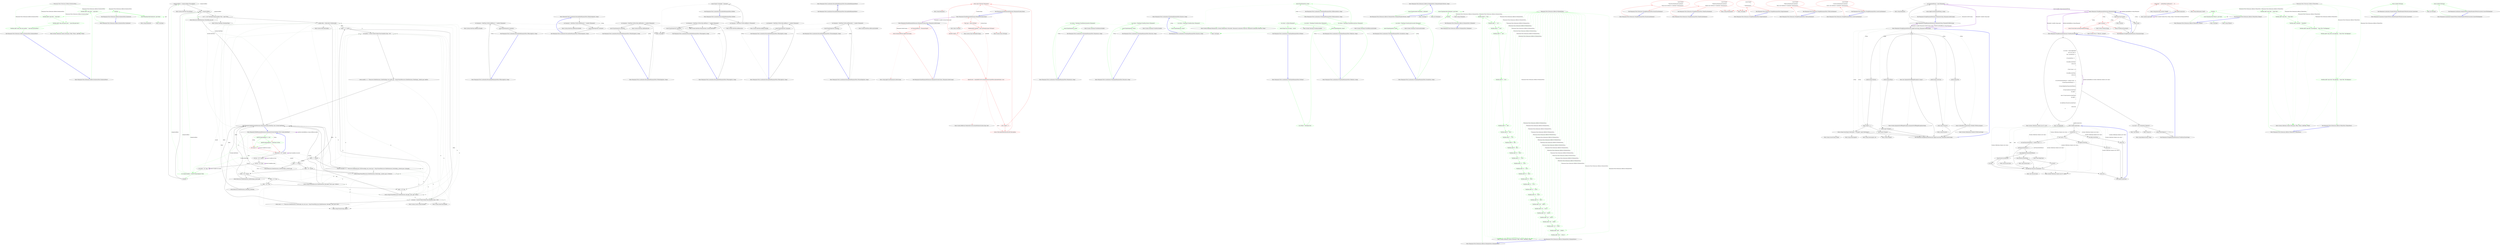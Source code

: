 digraph  {
m0_12 [label="Entry System.Collections.Generic.Dictionary<TKey, TValue>.Add(TKey, TValue)", span="0-0", cluster="System.Collections.Generic.Dictionary<TKey, TValue>.Add(TKey, TValue)", file="DasherizeTests.cs"];
m0_6 [label="Entry Humanizer.Tests.Extensions.Inflector.DasherizeTests.DasherizeTests()", span="15-15", cluster="Humanizer.Tests.Extensions.Inflector.DasherizeTests.DasherizeTests()", file="DasherizeTests.cs"];
m0_7 [label="TestData.Add(''some_title'', ''some-title'')", span="18-18", cluster="Humanizer.Tests.Extensions.Inflector.DasherizeTests.DasherizeTests()", color=green, community=0, file="DasherizeTests.cs"];
m0_8 [label="TestData.Add(''some-title'', ''some-title'')", span="19-19", cluster="Humanizer.Tests.Extensions.Inflector.DasherizeTests.DasherizeTests()", color=green, community=0, file="DasherizeTests.cs"];
m0_9 [label="TestData.Add(''some_title_goes_here'', ''some-title-goes-here'')", span="20-20", cluster="Humanizer.Tests.Extensions.Inflector.DasherizeTests.DasherizeTests()", color=green, community=0, file="DasherizeTests.cs"];
m0_10 [label="TestData.Add(''some_title and_another'', ''some-title and-another'')", span="21-21", cluster="Humanizer.Tests.Extensions.Inflector.DasherizeTests.DasherizeTests()", color=green, community=0, file="DasherizeTests.cs"];
m0_11 [label="Exit Humanizer.Tests.Extensions.Inflector.DasherizeTests.DasherizeTests()", span="15-15", cluster="Humanizer.Tests.Extensions.Inflector.DasherizeTests.DasherizeTests()", file="DasherizeTests.cs"];
m0_0 [label="Entry Humanizer.Tests.Extensions.Inflector.DasherizeTests.Dasherize()", span="7-7", cluster="Humanizer.Tests.Extensions.Inflector.DasherizeTests.Dasherize()", file="DasherizeTests.cs"];
m0_1 [label=TestData, span="9-9", cluster="Humanizer.Tests.Extensions.Inflector.DasherizeTests.Dasherize()", color=green, community=0, file="DasherizeTests.cs"];
m0_2 [label="Assert.Equal(pair.Key.Dasherize(), pair.Value)", span="11-11", cluster="Humanizer.Tests.Extensions.Inflector.DasherizeTests.Dasherize()", color=green, community=0, file="DasherizeTests.cs"];
m0_3 [label="Exit Humanizer.Tests.Extensions.Inflector.DasherizeTests.Dasherize()", span="7-7", cluster="Humanizer.Tests.Extensions.Inflector.DasherizeTests.Dasherize()", file="DasherizeTests.cs"];
m0_4 [label="Entry string.Dasherize()", span="253-253", cluster="string.Dasherize()", file="DasherizeTests.cs"];
m0_5 [label="Entry Unk.Equal", span="", cluster="Unk.Equal", file="DasherizeTests.cs"];
m0_13 [label="Humanizer.Tests.Extensions.Inflector.DasherizeTests", span="", file="DasherizeTests.cs"];
m1_35 [label="Entry System.DateTime.ToLocalTime()", span="0-0", cluster="System.DateTime.ToLocalTime()", file="DateHumanizeExtensions.cs"];
m1_36 [label="Entry System.TimeSpan.TimeSpan(long)", span="0-0", cluster="System.TimeSpan.TimeSpan(long)", file="DateHumanizeExtensions.cs"];
m1_37 [label="Entry System.Math.Abs(double)", span="0-0", cluster="System.Math.Abs(double)", file="DateHumanizeExtensions.cs"];
m1_0 [label="Entry Humanizer.DateHumanizeExtensions.Humanize(System.DateTime, bool, System.DateTime?)", span="16-16", cluster="Humanizer.DateHumanizeExtensions.Humanize(System.DateTime, bool, System.DateTime?)", file="DateHumanizeExtensions.cs"];
m1_1 [label="dateToCompareAgainst == null", span="18-18", cluster="Humanizer.DateHumanizeExtensions.Humanize(System.DateTime, bool, System.DateTime?)", file="DateHumanizeExtensions.cs", color=green, community=0];
m1_2 [label="dateToCompareAgainst = DateTime.UtcNow", span="19-19", cluster="Humanizer.DateHumanizeExtensions.Humanize(System.DateTime, bool, System.DateTime?)", color=green, community=0, file="DateHumanizeExtensions.cs"];
m1_3 [label="int second = 1", span="21-21", cluster="Humanizer.DateHumanizeExtensions.Humanize(System.DateTime, bool, System.DateTime?)", color=red, community=0, file="DateHumanizeExtensions.cs"];
m1_4 [label="int minute = 60 * second", span="22-22", cluster="Humanizer.DateHumanizeExtensions.Humanize(System.DateTime, bool, System.DateTime?)", file="DateHumanizeExtensions.cs"];
m1_40 [label="Entry System.Convert.ToInt32(double)", span="0-0", cluster="System.Convert.ToInt32(double)", file="DateHumanizeExtensions.cs"];
m1_39 [label="Entry System.Math.Floor(double)", span="0-0", cluster="System.Math.Floor(double)", file="DateHumanizeExtensions.cs"];
m1_38 [label="Entry string.Format(string, object)", span="0-0", cluster="string.Format(string, object)", file="DateHumanizeExtensions.cs"];
m1_8 [label="var comparisonBase = dateToCompareAgainst.Value", span="27-27", cluster="Humanizer.DateHumanizeExtensions.Humanize(System.DateTime, bool, System.DateTime?)", color=green, community=0, file="DateHumanizeExtensions.cs"];
m1_7 [label="int month = 30 * day", span="25-25", cluster="Humanizer.DateHumanizeExtensions.Humanize(System.DateTime, bool, System.DateTime?)", file="DateHumanizeExtensions.cs"];
m1_9 [label="!utcDate", span="28-28", cluster="Humanizer.DateHumanizeExtensions.Humanize(System.DateTime, bool, System.DateTime?)", file="DateHumanizeExtensions.cs"];
m1_10 [label="comparisonBase = comparisonBase.ToLocalTime()", span="29-29", cluster="Humanizer.DateHumanizeExtensions.Humanize(System.DateTime, bool, System.DateTime?)", file="DateHumanizeExtensions.cs"];
m1_11 [label="input > comparisonBase", span="31-31", cluster="Humanizer.DateHumanizeExtensions.Humanize(System.DateTime, bool, System.DateTime?)", file="DateHumanizeExtensions.cs"];
m1_13 [label="var ts = new TimeSpan(comparisonBase.Ticks - input.Ticks)", span="34-34", cluster="Humanizer.DateHumanizeExtensions.Humanize(System.DateTime, bool, System.DateTime?)", file="DateHumanizeExtensions.cs"];
m1_6 [label="int day = 24 * hour", span="24-24", cluster="Humanizer.DateHumanizeExtensions.Humanize(System.DateTime, bool, System.DateTime?)", file="DateHumanizeExtensions.cs"];
m1_29 [label="delta < 12 * month", span="58-58", cluster="Humanizer.DateHumanizeExtensions.Humanize(System.DateTime, bool, System.DateTime?)", file="DateHumanizeExtensions.cs"];
m1_12 [label="return Resources.DateExtensions_FutureDate_not_yet;", span="32-32", cluster="Humanizer.DateHumanizeExtensions.Humanize(System.DateTime, bool, System.DateTime?)", file="DateHumanizeExtensions.cs"];
m1_14 [label="double delta = Math.Abs(ts.TotalSeconds)", span="35-35", cluster="Humanizer.DateHumanizeExtensions.Humanize(System.DateTime, bool, System.DateTime?)", file="DateHumanizeExtensions.cs"];
m1_16 [label="return ts.Seconds == 1 ? Resources.DateExtensions_OneSecondAgo_one_second_ago : string.Format(Resources.DateExtensions_SecondsAgo__seconds_ago, ts.Seconds);", span="38-38", cluster="Humanizer.DateHumanizeExtensions.Humanize(System.DateTime, bool, System.DateTime?)", file="DateHumanizeExtensions.cs"];
m1_20 [label="return string.Format(Resources.DateExtensions_MinutesAgo__minutes_ago, ts.Minutes);", span="44-44", cluster="Humanizer.DateHumanizeExtensions.Humanize(System.DateTime, bool, System.DateTime?)", file="DateHumanizeExtensions.cs"];
m1_24 [label="return string.Format(Resources.DateExtensions_HoursAgo__hours_ago, ts.Hours);", span="50-50", cluster="Humanizer.DateHumanizeExtensions.Humanize(System.DateTime, bool, System.DateTime?)", file="DateHumanizeExtensions.cs"];
m1_28 [label="return string.Format(Resources.DateExtensions_DaysAgo__days_ago, ts.Days);", span="56-56", cluster="Humanizer.DateHumanizeExtensions.Humanize(System.DateTime, bool, System.DateTime?)", file="DateHumanizeExtensions.cs"];
m1_18 [label="return Resources.DateExtensions_OneMinuteAgo_a_minute_ago;", span="41-41", cluster="Humanizer.DateHumanizeExtensions.Humanize(System.DateTime, bool, System.DateTime?)", file="DateHumanizeExtensions.cs"];
m1_22 [label="return Resources.DateExtensions_OneHourAgo_an_hour_ago;", span="47-47", cluster="Humanizer.DateHumanizeExtensions.Humanize(System.DateTime, bool, System.DateTime?)", file="DateHumanizeExtensions.cs"];
m1_26 [label="return Resources.DateExtensions_Yesterday_yesterday;", span="53-53", cluster="Humanizer.DateHumanizeExtensions.Humanize(System.DateTime, bool, System.DateTime?)", file="DateHumanizeExtensions.cs"];
m1_31 [label="return months <= 1 ? Resources.DateExtensions_OneMonthAgo_one_month_ago : string.Format(Resources.DateExtensions_MonthsAgo__months_ago, months);", span="61-61", cluster="Humanizer.DateHumanizeExtensions.Humanize(System.DateTime, bool, System.DateTime?)", file="DateHumanizeExtensions.cs"];
m1_33 [label="return years <= 1 ? Resources.DateExtensions_OneYearAgo_one_year_ago : string.Format(Resources.DateExtensions_YearsAgo__years_ago, years);", span="65-65", cluster="Humanizer.DateHumanizeExtensions.Humanize(System.DateTime, bool, System.DateTime?)", file="DateHumanizeExtensions.cs"];
m1_5 [label="int hour = 60 * minute", span="23-23", cluster="Humanizer.DateHumanizeExtensions.Humanize(System.DateTime, bool, System.DateTime?)", file="DateHumanizeExtensions.cs"];
m1_15 [label="delta < 1 * minute", span="37-37", cluster="Humanizer.DateHumanizeExtensions.Humanize(System.DateTime, bool, System.DateTime?)", file="DateHumanizeExtensions.cs"];
m1_17 [label="delta < 2 * minute", span="40-40", cluster="Humanizer.DateHumanizeExtensions.Humanize(System.DateTime, bool, System.DateTime?)", file="DateHumanizeExtensions.cs"];
m1_19 [label="delta < 45 * minute", span="43-43", cluster="Humanizer.DateHumanizeExtensions.Humanize(System.DateTime, bool, System.DateTime?)", file="DateHumanizeExtensions.cs"];
m1_21 [label="delta < 90 * minute", span="46-46", cluster="Humanizer.DateHumanizeExtensions.Humanize(System.DateTime, bool, System.DateTime?)", file="DateHumanizeExtensions.cs"];
m1_27 [label="delta < 30 * day", span="55-55", cluster="Humanizer.DateHumanizeExtensions.Humanize(System.DateTime, bool, System.DateTime?)", file="DateHumanizeExtensions.cs"];
m1_30 [label="int months = Convert.ToInt32(Math.Floor((double)ts.Days / 30))", span="60-60", cluster="Humanizer.DateHumanizeExtensions.Humanize(System.DateTime, bool, System.DateTime?)", file="DateHumanizeExtensions.cs"];
m1_32 [label="int years = Convert.ToInt32(Math.Floor((double)ts.Days / 365))", span="64-64", cluster="Humanizer.DateHumanizeExtensions.Humanize(System.DateTime, bool, System.DateTime?)", file="DateHumanizeExtensions.cs"];
m1_23 [label="delta < 24 * hour", span="49-49", cluster="Humanizer.DateHumanizeExtensions.Humanize(System.DateTime, bool, System.DateTime?)", file="DateHumanizeExtensions.cs"];
m1_25 [label="delta < 48 * hour", span="52-52", cluster="Humanizer.DateHumanizeExtensions.Humanize(System.DateTime, bool, System.DateTime?)", file="DateHumanizeExtensions.cs"];
m1_34 [label="Exit Humanizer.DateHumanizeExtensions.Humanize(System.DateTime, bool, System.DateTime?)", span="16-16", cluster="Humanizer.DateHumanizeExtensions.Humanize(System.DateTime, bool, System.DateTime?)", file="DateHumanizeExtensions.cs"];
m3_9 [label="Entry Humanizer.Tests.Localisation.RussianDateHumanizeTests.NMinutesAgo(int, string)", span="52-52", cluster="Humanizer.Tests.Localisation.RussianDateHumanizeTests.NMinutesAgo(int, string)", file="DehumanizeToEnumTests.cs"];
m3_10 [label="var humanize = DateTime.UtcNow.AddMinutes(-1 * number).Humanize()", span="54-54", cluster="Humanizer.Tests.Localisation.RussianDateHumanizeTests.NMinutesAgo(int, string)", file="DehumanizeToEnumTests.cs"];
m3_11 [label="Assert.Equal(expected, humanize)", span="55-55", cluster="Humanizer.Tests.Localisation.RussianDateHumanizeTests.NMinutesAgo(int, string)", file="DehumanizeToEnumTests.cs"];
m3_12 [label="Exit Humanizer.Tests.Localisation.RussianDateHumanizeTests.NMinutesAgo(int, string)", span="52-52", cluster="Humanizer.Tests.Localisation.RussianDateHumanizeTests.NMinutesAgo(int, string)", file="DehumanizeToEnumTests.cs"];
m3_7 [label="Entry System.DateTime.Humanize(bool, System.DateTime?)", span="18-18", cluster="System.DateTime.Humanize(bool, System.DateTime?)", file="DehumanizeToEnumTests.cs"];
m3_28 [label="Entry System.DateTime.AddMonths(int)", span="0-0", cluster="System.DateTime.AddMonths(int)", file="DehumanizeToEnumTests.cs"];
m3_13 [label="Entry System.DateTime.AddMinutes(double)", span="0-0", cluster="System.DateTime.AddMinutes(double)", file="DehumanizeToEnumTests.cs"];
m3_34 [label="Entry Humanizer.Tests.Localisation.RussianDateHumanizeTests.NotYet()", span="137-137", cluster="Humanizer.Tests.Localisation.RussianDateHumanizeTests.NotYet()", file="DehumanizeToEnumTests.cs"];
m3_35 [label="var humanize = DateTime.UtcNow.AddDays(1).Humanize()", span="139-139", cluster="Humanizer.Tests.Localisation.RussianDateHumanizeTests.NotYet()", file="DehumanizeToEnumTests.cs"];
m3_36 [label="Assert.Equal(''в будущем'', humanize)", span="140-140", cluster="Humanizer.Tests.Localisation.RussianDateHumanizeTests.NotYet()", file="DehumanizeToEnumTests.cs"];
m3_37 [label="Exit Humanizer.Tests.Localisation.RussianDateHumanizeTests.NotYet()", span="137-137", cluster="Humanizer.Tests.Localisation.RussianDateHumanizeTests.NotYet()", file="DehumanizeToEnumTests.cs"];
m3_14 [label="Entry Humanizer.Tests.Localisation.RussianDateHumanizeTests.NHoursAgo(int, string)", span="72-72", cluster="Humanizer.Tests.Localisation.RussianDateHumanizeTests.NHoursAgo(int, string)", file="DehumanizeToEnumTests.cs"];
m3_15 [label="var humanize = DateTime.UtcNow.AddHours(-1 * number).Humanize()", span="74-74", cluster="Humanizer.Tests.Localisation.RussianDateHumanizeTests.NHoursAgo(int, string)", file="DehumanizeToEnumTests.cs"];
m3_16 [label="Assert.Equal(expected, humanize)", span="75-75", cluster="Humanizer.Tests.Localisation.RussianDateHumanizeTests.NHoursAgo(int, string)", file="DehumanizeToEnumTests.cs"];
m3_17 [label="Exit Humanizer.Tests.Localisation.RussianDateHumanizeTests.NHoursAgo(int, string)", span="72-72", cluster="Humanizer.Tests.Localisation.RussianDateHumanizeTests.NHoursAgo(int, string)", file="DehumanizeToEnumTests.cs"];
m3_6 [label="Entry System.DateTime.AddSeconds(double)", span="0-0", cluster="System.DateTime.AddSeconds(double)", file="DehumanizeToEnumTests.cs"];
m3_24 [label="Entry Humanizer.Tests.Localisation.RussianDateHumanizeTests.NMonthsAgo(int, string)", span="109-109", cluster="Humanizer.Tests.Localisation.RussianDateHumanizeTests.NMonthsAgo(int, string)", file="DehumanizeToEnumTests.cs"];
m3_25 [label="var humanize = DateTime.UtcNow.Date.AddMonths(-1 * number).Humanize()", span="111-111", cluster="Humanizer.Tests.Localisation.RussianDateHumanizeTests.NMonthsAgo(int, string)", file="DehumanizeToEnumTests.cs"];
m3_26 [label="Assert.Equal(expected, humanize)", span="112-112", cluster="Humanizer.Tests.Localisation.RussianDateHumanizeTests.NMonthsAgo(int, string)", file="DehumanizeToEnumTests.cs"];
m3_27 [label="Exit Humanizer.Tests.Localisation.RussianDateHumanizeTests.NMonthsAgo(int, string)", span="109-109", cluster="Humanizer.Tests.Localisation.RussianDateHumanizeTests.NMonthsAgo(int, string)", file="DehumanizeToEnumTests.cs"];
m3_33 [label="Entry System.DateTime.AddYears(int)", span="0-0", cluster="System.DateTime.AddYears(int)", file="DehumanizeToEnumTests.cs"];
m3_8 [label="Entry Unk.Equal", span="", cluster="Unk.Equal", file="DehumanizeToEnumTests.cs"];
m3_29 [label="Entry Humanizer.Tests.Localisation.RussianDateHumanizeTests.NYearsAgo(int, string)", span="130-130", cluster="Humanizer.Tests.Localisation.RussianDateHumanizeTests.NYearsAgo(int, string)", file="DehumanizeToEnumTests.cs"];
m3_30 [label="var humanize = DateTime.UtcNow.Date.AddYears(-1 * number).Humanize()", span="132-132", cluster="Humanizer.Tests.Localisation.RussianDateHumanizeTests.NYearsAgo(int, string)", file="DehumanizeToEnumTests.cs"];
m3_31 [label="Assert.Equal(expected, humanize)", span="133-133", cluster="Humanizer.Tests.Localisation.RussianDateHumanizeTests.NYearsAgo(int, string)", file="DehumanizeToEnumTests.cs"];
m3_32 [label="Exit Humanizer.Tests.Localisation.RussianDateHumanizeTests.NYearsAgo(int, string)", span="130-130", cluster="Humanizer.Tests.Localisation.RussianDateHumanizeTests.NYearsAgo(int, string)", file="DehumanizeToEnumTests.cs"];
m3_0 [label="Entry Humanizer.Tests.Localisation.RussianDateHumanizeTests.RussianDateHumanizeTests()", span="8-8", cluster="Humanizer.Tests.Localisation.RussianDateHumanizeTests.RussianDateHumanizeTests()", file="DehumanizeToEnumTests.cs"];
m3_1 [label="Exit Humanizer.Tests.Localisation.RussianDateHumanizeTests.RussianDateHumanizeTests()", span="8-8", cluster="Humanizer.Tests.Localisation.RussianDateHumanizeTests.RussianDateHumanizeTests()", file="DehumanizeToEnumTests.cs"];
m3_19 [label="Entry Humanizer.Tests.Localisation.RussianDateHumanizeTests.NDaysAgo(int, string)", span="94-94", cluster="Humanizer.Tests.Localisation.RussianDateHumanizeTests.NDaysAgo(int, string)", file="DehumanizeToEnumTests.cs"];
m3_20 [label="var humanize = DateTime.UtcNow.Date.AddDays(-1 * number).Humanize()", span="96-96", cluster="Humanizer.Tests.Localisation.RussianDateHumanizeTests.NDaysAgo(int, string)", file="DehumanizeToEnumTests.cs"];
m3_21 [label="Assert.Equal(expected, humanize)", span="97-97", cluster="Humanizer.Tests.Localisation.RussianDateHumanizeTests.NDaysAgo(int, string)", file="DehumanizeToEnumTests.cs"];
m3_22 [label="Exit Humanizer.Tests.Localisation.RussianDateHumanizeTests.NDaysAgo(int, string)", span="94-94", cluster="Humanizer.Tests.Localisation.RussianDateHumanizeTests.NDaysAgo(int, string)", file="DehumanizeToEnumTests.cs"];
m3_2 [label="Entry Humanizer.Tests.Localisation.RussianDateHumanizeTests.NSecondsAgo(int, string)", span="29-29", cluster="Humanizer.Tests.Localisation.RussianDateHumanizeTests.NSecondsAgo(int, string)", file="DehumanizeToEnumTests.cs"];
m3_3 [label="var humanize = DateTime.UtcNow.AddSeconds(-1 * number).Humanize()", span="31-31", cluster="Humanizer.Tests.Localisation.RussianDateHumanizeTests.NSecondsAgo(int, string)", file="DehumanizeToEnumTests.cs"];
m3_4 [label="Assert.Equal(expected, humanize)", span="32-32", cluster="Humanizer.Tests.Localisation.RussianDateHumanizeTests.NSecondsAgo(int, string)", file="DehumanizeToEnumTests.cs"];
m3_5 [label="Exit Humanizer.Tests.Localisation.RussianDateHumanizeTests.NSecondsAgo(int, string)", span="29-29", cluster="Humanizer.Tests.Localisation.RussianDateHumanizeTests.NSecondsAgo(int, string)", file="DehumanizeToEnumTests.cs"];
m3_23 [label="Entry System.DateTime.AddDays(double)", span="0-0", cluster="System.DateTime.AddDays(double)", file="DehumanizeToEnumTests.cs"];
m3_18 [label="Entry System.DateTime.AddHours(double)", span="0-0", cluster="System.DateTime.AddHours(double)", file="DehumanizeToEnumTests.cs"];
m5_13 [label="Entry string.Humanize()", span="49-49", cluster="string.Humanize()", file="EnumHumanizeExtensions.cs"];
m5_18 [label="Entry string.ApplyCase(Humanizer.LetterCasing)", span="68-68", cluster="string.ApplyCase(Humanizer.LetterCasing)", file="EnumHumanizeExtensions.cs"];
m5_10 [label="Entry System.Enum.ToString()", span="0-0", cluster="System.Enum.ToString()", file="EnumHumanizeExtensions.cs"];
m5_14 [label="Entry Humanizer.EnumHumanizeExtensions.Humanize(System.Enum, Humanizer.LetterCasing)", span="26-26", cluster="Humanizer.EnumHumanizeExtensions.Humanize(System.Enum, Humanizer.LetterCasing)", file="EnumHumanizeExtensions.cs"];
m5_15 [label="var humanizedEnum = Humanize(input)", span="28-28", cluster="Humanizer.EnumHumanizeExtensions.Humanize(System.Enum, Humanizer.LetterCasing)", color=red, community=0, file="EnumHumanizeExtensions.cs"];
m5_16 [label="return humanizedEnum.ApplyCase(casing);", span="30-30", cluster="Humanizer.EnumHumanizeExtensions.Humanize(System.Enum, Humanizer.LetterCasing)", color=red, community=0, file="EnumHumanizeExtensions.cs"];
m5_17 [label="Exit Humanizer.EnumHumanizeExtensions.Humanize(System.Enum, Humanizer.LetterCasing)", span="26-26", cluster="Humanizer.EnumHumanizeExtensions.Humanize(System.Enum, Humanizer.LetterCasing)", file="EnumHumanizeExtensions.cs"];
m5_11 [label="Entry System.Type.GetMember(string)", span="0-0", cluster="System.Type.GetMember(string)", file="EnumHumanizeExtensions.cs"];
m5_9 [label="Entry object.GetType()", span="0-0", cluster="object.GetType()", file="EnumHumanizeExtensions.cs"];
m5_12 [label="Entry System.Reflection.MemberInfo.GetCustomAttributes(System.Type, bool)", span="0-0", cluster="System.Reflection.MemberInfo.GetCustomAttributes(System.Type, bool)", file="EnumHumanizeExtensions.cs"];
m5_0 [label="Entry Humanizer.EnumHumanizeExtensions.Humanize(System.Enum)", span="8-8", cluster="Humanizer.EnumHumanizeExtensions.Humanize(System.Enum)", file="EnumHumanizeExtensions.cs"];
m5_1 [label="Type type = input.GetType()", span="10-10", cluster="Humanizer.EnumHumanizeExtensions.Humanize(System.Enum)", color=red, community=0, file="EnumHumanizeExtensions.cs"];
m5_2 [label="MemberInfo[] memInfo = type.GetMember(input.ToString())", span="11-11", cluster="Humanizer.EnumHumanizeExtensions.Humanize(System.Enum)", color=red, community=0, file="EnumHumanizeExtensions.cs"];
m5_7 [label="return input.ToString().Humanize();", span="23-23", cluster="Humanizer.EnumHumanizeExtensions.Humanize(System.Enum)", color=red, community=0, file="EnumHumanizeExtensions.cs"];
m5_3 [label="memInfo.Length > 0", span="13-13", cluster="Humanizer.EnumHumanizeExtensions.Humanize(System.Enum)", color=red, community=0, file="EnumHumanizeExtensions.cs"];
m5_4 [label="object[] attrs = memInfo[0].GetCustomAttributes(typeof(DescriptionAttribute), true)", span="15-15", cluster="Humanizer.EnumHumanizeExtensions.Humanize(System.Enum)", color=red, community=0, file="EnumHumanizeExtensions.cs"];
m5_5 [label="attrs.Length > 0", span="17-17", cluster="Humanizer.EnumHumanizeExtensions.Humanize(System.Enum)", color=red, community=0, file="EnumHumanizeExtensions.cs"];
m5_6 [label="return ((DescriptionAttribute)attrs[0]).Description;", span="19-19", cluster="Humanizer.EnumHumanizeExtensions.Humanize(System.Enum)", color=red, community=0, file="EnumHumanizeExtensions.cs"];
m5_8 [label="Exit Humanizer.EnumHumanizeExtensions.Humanize(System.Enum)", span="8-8", cluster="Humanizer.EnumHumanizeExtensions.Humanize(System.Enum)", file="EnumHumanizeExtensions.cs"];
m6_7 [label="Entry Humanizer.Tests.Localisation.fr.TimeSpanHumanizeTests.Days(int, string)", span="21-21", cluster="Humanizer.Tests.Localisation.fr.TimeSpanHumanizeTests.Days(int, string)", file="InflectorExtensions.cs"];
m6_8 [label="var actual = TimeSpan.FromDays(days).Humanize()", span="23-23", cluster="Humanizer.Tests.Localisation.fr.TimeSpanHumanizeTests.Days(int, string)", color=green, community=0, file="InflectorExtensions.cs"];
m6_9 [label="Assert.Equal(expected, actual)", span="24-24", cluster="Humanizer.Tests.Localisation.fr.TimeSpanHumanizeTests.Days(int, string)", color=green, community=0, file="InflectorExtensions.cs"];
m6_10 [label="Exit Humanizer.Tests.Localisation.fr.TimeSpanHumanizeTests.Days(int, string)", span="21-21", cluster="Humanizer.Tests.Localisation.fr.TimeSpanHumanizeTests.Days(int, string)", file="InflectorExtensions.cs"];
m6_26 [label="Entry Humanizer.Tests.Localisation.fr.TimeSpanHumanizeTests.Milliseconds(int, string)", span="57-57", cluster="Humanizer.Tests.Localisation.fr.TimeSpanHumanizeTests.Milliseconds(int, string)", file="InflectorExtensions.cs"];
m6_27 [label="var actual = TimeSpan.FromMilliseconds(ms).Humanize()", span="59-59", cluster="Humanizer.Tests.Localisation.fr.TimeSpanHumanizeTests.Milliseconds(int, string)", color=green, community=0, file="InflectorExtensions.cs"];
m6_28 [label="Assert.Equal(expected, actual)", span="60-60", cluster="Humanizer.Tests.Localisation.fr.TimeSpanHumanizeTests.Milliseconds(int, string)", color=green, community=0, file="InflectorExtensions.cs"];
m6_29 [label="Exit Humanizer.Tests.Localisation.fr.TimeSpanHumanizeTests.Milliseconds(int, string)", span="57-57", cluster="Humanizer.Tests.Localisation.fr.TimeSpanHumanizeTests.Milliseconds(int, string)", file="InflectorExtensions.cs"];
m6_16 [label="Entry Humanizer.Tests.Localisation.fr.TimeSpanHumanizeTests.Minutes(int, string)", span="39-39", cluster="Humanizer.Tests.Localisation.fr.TimeSpanHumanizeTests.Minutes(int, string)", file="InflectorExtensions.cs"];
m6_17 [label="var actual = TimeSpan.FromMinutes(minutes).Humanize()", span="41-41", cluster="Humanizer.Tests.Localisation.fr.TimeSpanHumanizeTests.Minutes(int, string)", color=green, community=0, file="InflectorExtensions.cs"];
m6_18 [label="Assert.Equal(expected, actual)", span="42-42", cluster="Humanizer.Tests.Localisation.fr.TimeSpanHumanizeTests.Minutes(int, string)", color=green, community=0, file="InflectorExtensions.cs"];
m6_19 [label="Exit Humanizer.Tests.Localisation.fr.TimeSpanHumanizeTests.Minutes(int, string)", span="39-39", cluster="Humanizer.Tests.Localisation.fr.TimeSpanHumanizeTests.Minutes(int, string)", file="InflectorExtensions.cs"];
m6_20 [label="Entry System.TimeSpan.FromMinutes(double)", span="0-0", cluster="System.TimeSpan.FromMinutes(double)", file="InflectorExtensions.cs"];
m6_5 [label="Entry System.TimeSpan.Humanize(int, System.Globalization.CultureInfo, Humanizer.Localisation.TimeUnit, Humanizer.Localisation.TimeUnit, string)", span="28-28", cluster="System.TimeSpan.Humanize(int, System.Globalization.CultureInfo, Humanizer.Localisation.TimeUnit, Humanizer.Localisation.TimeUnit, string)", file="InflectorExtensions.cs"];
m6_30 [label="Entry System.TimeSpan.FromMilliseconds(double)", span="0-0", cluster="System.TimeSpan.FromMilliseconds(double)", file="InflectorExtensions.cs"];
m6_6 [label="Entry Unk.Equal", span="", cluster="Unk.Equal", file="InflectorExtensions.cs"];
m6_25 [label="Entry System.TimeSpan.FromSeconds(double)", span="0-0", cluster="System.TimeSpan.FromSeconds(double)", file="InflectorExtensions.cs"];
m6_15 [label="Entry System.TimeSpan.FromHours(double)", span="0-0", cluster="System.TimeSpan.FromHours(double)", file="InflectorExtensions.cs"];
m6_11 [label="Entry Humanizer.Tests.Localisation.fr.TimeSpanHumanizeTests.Hours(int, string)", span="30-30", cluster="Humanizer.Tests.Localisation.fr.TimeSpanHumanizeTests.Hours(int, string)", file="InflectorExtensions.cs"];
m6_12 [label="var actual = TimeSpan.FromHours(hours).Humanize()", span="32-32", cluster="Humanizer.Tests.Localisation.fr.TimeSpanHumanizeTests.Hours(int, string)", color=green, community=0, file="InflectorExtensions.cs"];
m6_13 [label="Assert.Equal(expected, actual)", span="33-33", cluster="Humanizer.Tests.Localisation.fr.TimeSpanHumanizeTests.Hours(int, string)", color=green, community=0, file="InflectorExtensions.cs"];
m6_14 [label="Exit Humanizer.Tests.Localisation.fr.TimeSpanHumanizeTests.Hours(int, string)", span="30-30", cluster="Humanizer.Tests.Localisation.fr.TimeSpanHumanizeTests.Hours(int, string)", file="InflectorExtensions.cs"];
m6_31 [label="Entry Humanizer.Tests.Localisation.fr.TimeSpanHumanizeTests.NoTime()", span="64-64", cluster="Humanizer.Tests.Localisation.fr.TimeSpanHumanizeTests.NoTime()", file="InflectorExtensions.cs"];
m6_32 [label="var noTime = TimeSpan.Zero", span="66-66", cluster="Humanizer.Tests.Localisation.fr.TimeSpanHumanizeTests.NoTime()", color=green, community=0, file="InflectorExtensions.cs"];
m6_33 [label="var actual = noTime.Humanize()", span="67-67", cluster="Humanizer.Tests.Localisation.fr.TimeSpanHumanizeTests.NoTime()", color=green, community=0, file="InflectorExtensions.cs"];
m6_34 [label="Assert.Equal(''pas de temps'', actual)", span="68-68", cluster="Humanizer.Tests.Localisation.fr.TimeSpanHumanizeTests.NoTime()", color=green, community=0, file="InflectorExtensions.cs"];
m6_35 [label="Exit Humanizer.Tests.Localisation.fr.TimeSpanHumanizeTests.NoTime()", span="64-64", cluster="Humanizer.Tests.Localisation.fr.TimeSpanHumanizeTests.NoTime()", file="InflectorExtensions.cs"];
m6_0 [label="Entry Humanizer.Tests.Localisation.fr.TimeSpanHumanizeTests.Weeks(int, string)", span="12-12", cluster="Humanizer.Tests.Localisation.fr.TimeSpanHumanizeTests.Weeks(int, string)", file="InflectorExtensions.cs"];
m6_1 [label="var actual = TimeSpan.FromDays(days).Humanize()", span="14-14", cluster="Humanizer.Tests.Localisation.fr.TimeSpanHumanizeTests.Weeks(int, string)", color=green, community=0, file="InflectorExtensions.cs"];
m6_2 [label="Assert.Equal(expected, actual)", span="15-15", cluster="Humanizer.Tests.Localisation.fr.TimeSpanHumanizeTests.Weeks(int, string)", color=green, community=0, file="InflectorExtensions.cs"];
m6_3 [label="Exit Humanizer.Tests.Localisation.fr.TimeSpanHumanizeTests.Weeks(int, string)", span="12-12", cluster="Humanizer.Tests.Localisation.fr.TimeSpanHumanizeTests.Weeks(int, string)", file="InflectorExtensions.cs"];
m6_4 [label="Entry System.TimeSpan.FromDays(double)", span="0-0", cluster="System.TimeSpan.FromDays(double)", file="InflectorExtensions.cs"];
m6_21 [label="Entry Humanizer.Tests.Localisation.fr.TimeSpanHumanizeTests.Seconds(int, string)", span="48-48", cluster="Humanizer.Tests.Localisation.fr.TimeSpanHumanizeTests.Seconds(int, string)", file="InflectorExtensions.cs"];
m6_22 [label="var actual = TimeSpan.FromSeconds(seconds).Humanize()", span="50-50", cluster="Humanizer.Tests.Localisation.fr.TimeSpanHumanizeTests.Seconds(int, string)", color=green, community=0, file="InflectorExtensions.cs"];
m6_23 [label="Assert.Equal(expected, actual)", span="51-51", cluster="Humanizer.Tests.Localisation.fr.TimeSpanHumanizeTests.Seconds(int, string)", color=green, community=0, file="InflectorExtensions.cs"];
m6_24 [label="Exit Humanizer.Tests.Localisation.fr.TimeSpanHumanizeTests.Seconds(int, string)", span="48-48", cluster="Humanizer.Tests.Localisation.fr.TimeSpanHumanizeTests.Seconds(int, string)", file="InflectorExtensions.cs"];
m9_6 [label="Entry Humanizer.Tests.Extensions.Inflector.OrdinalizeTests.OrdanizeNumbersTest(int, string)", span="45-45", cluster="Humanizer.Tests.Extensions.Inflector.OrdinalizeTests.OrdanizeNumbersTest(int, string)", file="OrdinalizeTests.cs"];
m9_7 [label="Assert.Equal(number.Ordinalize(), ordanized)", span="47-47", cluster="Humanizer.Tests.Extensions.Inflector.OrdinalizeTests.OrdanizeNumbersTest(int, string)", color=green, community=0, file="OrdinalizeTests.cs"];
m9_8 [label="Exit Humanizer.Tests.Extensions.Inflector.OrdinalizeTests.OrdanizeNumbersTest(int, string)", span="45-45", cluster="Humanizer.Tests.Extensions.Inflector.OrdinalizeTests.OrdanizeNumbersTest(int, string)", file="OrdinalizeTests.cs"];
m9_40 [label="Entry System.Collections.Generic.Dictionary<TKey, TValue>.Add(TKey, TValue)", span="0-0", cluster="System.Collections.Generic.Dictionary<TKey, TValue>.Add(TKey, TValue)", file="OrdinalizeTests.cs"];
m9_5 [label="Entry Unk.Equal", span="", cluster="Unk.Equal", file="OrdinalizeTests.cs"];
m9_9 [label="Entry int.Ordinalize()", span="221-221", cluster="int.Ordinalize()", file="OrdinalizeTests.cs"];
m9_4 [label="Entry string.Ordinalize()", span="211-211", cluster="string.Ordinalize()", file="OrdinalizeTests.cs"];
m9_10 [label="Entry Humanizer.Tests.Extensions.Inflector.OrdinalizeTests.OrdinalizeTests()", span="50-50", cluster="Humanizer.Tests.Extensions.Inflector.OrdinalizeTests.OrdinalizeTests()", file="OrdinalizeTests.cs"];
m9_11 [label="TestData.Add(''0'', ''0th'')", span="52-52", cluster="Humanizer.Tests.Extensions.Inflector.OrdinalizeTests.OrdinalizeTests()", color=green, community=0, file="OrdinalizeTests.cs"];
m9_12 [label="TestData.Add(''1'', ''1st'')", span="53-53", cluster="Humanizer.Tests.Extensions.Inflector.OrdinalizeTests.OrdinalizeTests()", color=green, community=0, file="OrdinalizeTests.cs"];
m9_13 [label="TestData.Add(''2'', ''2nd'')", span="54-54", cluster="Humanizer.Tests.Extensions.Inflector.OrdinalizeTests.OrdinalizeTests()", color=green, community=0, file="OrdinalizeTests.cs"];
m9_14 [label="TestData.Add(''3'', ''3rd'')", span="55-55", cluster="Humanizer.Tests.Extensions.Inflector.OrdinalizeTests.OrdinalizeTests()", color=green, community=0, file="OrdinalizeTests.cs"];
m9_15 [label="TestData.Add(''4'', ''4th'')", span="56-56", cluster="Humanizer.Tests.Extensions.Inflector.OrdinalizeTests.OrdinalizeTests()", color=green, community=0, file="OrdinalizeTests.cs"];
m9_16 [label="TestData.Add(''5'', ''5th'')", span="57-57", cluster="Humanizer.Tests.Extensions.Inflector.OrdinalizeTests.OrdinalizeTests()", color=green, community=0, file="OrdinalizeTests.cs"];
m9_17 [label="TestData.Add(''6'', ''6th'')", span="58-58", cluster="Humanizer.Tests.Extensions.Inflector.OrdinalizeTests.OrdinalizeTests()", color=green, community=0, file="OrdinalizeTests.cs"];
m9_18 [label="TestData.Add(''7'', ''7th'')", span="59-59", cluster="Humanizer.Tests.Extensions.Inflector.OrdinalizeTests.OrdinalizeTests()", color=green, community=0, file="OrdinalizeTests.cs"];
m9_19 [label="TestData.Add(''8'', ''8th'')", span="60-60", cluster="Humanizer.Tests.Extensions.Inflector.OrdinalizeTests.OrdinalizeTests()", color=green, community=0, file="OrdinalizeTests.cs"];
m9_20 [label="TestData.Add(''9'', ''9th'')", span="61-61", cluster="Humanizer.Tests.Extensions.Inflector.OrdinalizeTests.OrdinalizeTests()", color=green, community=0, file="OrdinalizeTests.cs"];
m9_21 [label="TestData.Add(''10'', ''10th'')", span="62-62", cluster="Humanizer.Tests.Extensions.Inflector.OrdinalizeTests.OrdinalizeTests()", color=green, community=0, file="OrdinalizeTests.cs"];
m9_22 [label="TestData.Add(''11'', ''11th'')", span="63-63", cluster="Humanizer.Tests.Extensions.Inflector.OrdinalizeTests.OrdinalizeTests()", color=green, community=0, file="OrdinalizeTests.cs"];
m9_23 [label="TestData.Add(''12'', ''12th'')", span="64-64", cluster="Humanizer.Tests.Extensions.Inflector.OrdinalizeTests.OrdinalizeTests()", color=green, community=0, file="OrdinalizeTests.cs"];
m9_24 [label="TestData.Add(''13'', ''13th'')", span="65-65", cluster="Humanizer.Tests.Extensions.Inflector.OrdinalizeTests.OrdinalizeTests()", color=green, community=0, file="OrdinalizeTests.cs"];
m9_25 [label="TestData.Add(''14'', ''14th'')", span="66-66", cluster="Humanizer.Tests.Extensions.Inflector.OrdinalizeTests.OrdinalizeTests()", color=green, community=0, file="OrdinalizeTests.cs"];
m9_26 [label="TestData.Add(''20'', ''20th'')", span="67-67", cluster="Humanizer.Tests.Extensions.Inflector.OrdinalizeTests.OrdinalizeTests()", color=green, community=0, file="OrdinalizeTests.cs"];
m9_27 [label="TestData.Add(''21'', ''21st'')", span="68-68", cluster="Humanizer.Tests.Extensions.Inflector.OrdinalizeTests.OrdinalizeTests()", color=green, community=0, file="OrdinalizeTests.cs"];
m9_28 [label="TestData.Add(''22'', ''22nd'')", span="69-69", cluster="Humanizer.Tests.Extensions.Inflector.OrdinalizeTests.OrdinalizeTests()", color=green, community=0, file="OrdinalizeTests.cs"];
m9_29 [label="TestData.Add(''23'', ''23rd'')", span="70-70", cluster="Humanizer.Tests.Extensions.Inflector.OrdinalizeTests.OrdinalizeTests()", color=green, community=0, file="OrdinalizeTests.cs"];
m9_30 [label="TestData.Add(''24'', ''24th'')", span="71-71", cluster="Humanizer.Tests.Extensions.Inflector.OrdinalizeTests.OrdinalizeTests()", color=green, community=0, file="OrdinalizeTests.cs"];
m9_31 [label="TestData.Add(''100'', ''100th'')", span="72-72", cluster="Humanizer.Tests.Extensions.Inflector.OrdinalizeTests.OrdinalizeTests()", color=green, community=0, file="OrdinalizeTests.cs"];
m9_32 [label="TestData.Add(''101'', ''101st'')", span="73-73", cluster="Humanizer.Tests.Extensions.Inflector.OrdinalizeTests.OrdinalizeTests()", color=green, community=0, file="OrdinalizeTests.cs"];
m9_33 [label="TestData.Add(''102'', ''102nd'')", span="74-74", cluster="Humanizer.Tests.Extensions.Inflector.OrdinalizeTests.OrdinalizeTests()", color=green, community=0, file="OrdinalizeTests.cs"];
m9_34 [label="TestData.Add(''103'', ''103rd'')", span="75-75", cluster="Humanizer.Tests.Extensions.Inflector.OrdinalizeTests.OrdinalizeTests()", color=green, community=0, file="OrdinalizeTests.cs"];
m9_35 [label="TestData.Add(''104'', ''104th'')", span="76-76", cluster="Humanizer.Tests.Extensions.Inflector.OrdinalizeTests.OrdinalizeTests()", color=green, community=0, file="OrdinalizeTests.cs"];
m9_36 [label="TestData.Add(''110'', ''110th'')", span="77-77", cluster="Humanizer.Tests.Extensions.Inflector.OrdinalizeTests.OrdinalizeTests()", color=green, community=0, file="OrdinalizeTests.cs"];
m9_37 [label="TestData.Add(''1000'', ''1000th'')", span="78-78", cluster="Humanizer.Tests.Extensions.Inflector.OrdinalizeTests.OrdinalizeTests()", color=green, community=0, file="OrdinalizeTests.cs"];
m9_38 [label="TestData.Add(''1001'', ''1001st'')", span="79-79", cluster="Humanizer.Tests.Extensions.Inflector.OrdinalizeTests.OrdinalizeTests()", color=green, community=0, file="OrdinalizeTests.cs"];
m9_39 [label="Exit Humanizer.Tests.Extensions.Inflector.OrdinalizeTests.OrdinalizeTests()", span="50-50", cluster="Humanizer.Tests.Extensions.Inflector.OrdinalizeTests.OrdinalizeTests()", file="OrdinalizeTests.cs"];
m9_0 [label="Entry Humanizer.Tests.Extensions.Inflector.OrdinalizeTests.Ordinalize()", span="8-8", cluster="Humanizer.Tests.Extensions.Inflector.OrdinalizeTests.Ordinalize()", file="OrdinalizeTests.cs"];
m9_1 [label=TestData, span="10-10", cluster="Humanizer.Tests.Extensions.Inflector.OrdinalizeTests.Ordinalize()", color=green, community=0, file="OrdinalizeTests.cs"];
m9_2 [label="Assert.Equal(pair.Key.Ordinalize(), pair.Value)", span="12-12", cluster="Humanizer.Tests.Extensions.Inflector.OrdinalizeTests.Ordinalize()", color=green, community=0, file="OrdinalizeTests.cs"];
m9_3 [label="Exit Humanizer.Tests.Extensions.Inflector.OrdinalizeTests.Ordinalize()", span="8-8", cluster="Humanizer.Tests.Extensions.Inflector.OrdinalizeTests.Ordinalize()", file="OrdinalizeTests.cs"];
m9_41 [label="Humanizer.Tests.Extensions.Inflector.OrdinalizeTests", span="", file="OrdinalizeTests.cs"];
m13_3 [label="Entry string.Duhumanize()", span="6-6", cluster="string.Duhumanize()", file="StringDehumanizeTests.cs"];
m13_0 [label="Entry Humanizer.Tests.Extensions.StringDehumanizeTests.PascalCaseSentence()", span="7-7", cluster="Humanizer.Tests.Extensions.StringDehumanizeTests.PascalCaseSentence()", file="StringDehumanizeTests.cs"];
m13_1 [label="Assert.Equal(\r\n                ''PascalCaseSentenceIsCamelized'',\r\n                ''Pascal case sentence is camelized''.Duhumanize())", span="9-11", cluster="Humanizer.Tests.Extensions.StringDehumanizeTests.PascalCaseSentence()", color=red, community=0, file="StringDehumanizeTests.cs"];
m13_2 [label="Exit Humanizer.Tests.Extensions.StringDehumanizeTests.PascalCaseSentence()", span="7-7", cluster="Humanizer.Tests.Extensions.StringDehumanizeTests.PascalCaseSentence()", file="StringDehumanizeTests.cs"];
m13_4 [label="Entry Unk.Equal", span="", cluster="Unk.Equal", file="StringDehumanizeTests.cs"];
m13_8 [label="Entry Humanizer.Tests.Extensions.StringDehumanizeTests.MixedCaseSentence()", span="23-23", cluster="Humanizer.Tests.Extensions.StringDehumanizeTests.MixedCaseSentence()", file="StringDehumanizeTests.cs"];
m13_9 [label="Assert.Equal(\r\n                ''MixedCaseSentenceIsCamelized'',\r\n                ''Mixed case sentence Is Camelized''.Duhumanize())", span="25-27", cluster="Humanizer.Tests.Extensions.StringDehumanizeTests.MixedCaseSentence()", color=red, community=0, file="StringDehumanizeTests.cs"];
m13_10 [label="Exit Humanizer.Tests.Extensions.StringDehumanizeTests.MixedCaseSentence()", span="23-23", cluster="Humanizer.Tests.Extensions.StringDehumanizeTests.MixedCaseSentence()", file="StringDehumanizeTests.cs"];
m13_14 [label="Entry Humanizer.Tests.Extensions.StringDehumanizeTests.EmptySentence()", span="39-39", cluster="Humanizer.Tests.Extensions.StringDehumanizeTests.EmptySentence()", file="StringDehumanizeTests.cs"];
m13_15 [label="Assert.Equal(\r\n                '''',\r\n                ''''.Duhumanize())", span="41-43", cluster="Humanizer.Tests.Extensions.StringDehumanizeTests.EmptySentence()", color=red, community=0, file="StringDehumanizeTests.cs"];
m13_16 [label="Exit Humanizer.Tests.Extensions.StringDehumanizeTests.EmptySentence()", span="39-39", cluster="Humanizer.Tests.Extensions.StringDehumanizeTests.EmptySentence()", file="StringDehumanizeTests.cs"];
m13_5 [label="Entry Humanizer.Tests.Extensions.StringDehumanizeTests.TitleCaseSentence()", span="15-15", cluster="Humanizer.Tests.Extensions.StringDehumanizeTests.TitleCaseSentence()", file="StringDehumanizeTests.cs"];
m13_6 [label="Assert.Equal(\r\n                ''TitleCaseSentenceIsCamelized'',\r\n                ''Title Case Sentence Is Camelized''.Duhumanize())", span="17-19", cluster="Humanizer.Tests.Extensions.StringDehumanizeTests.TitleCaseSentence()", color=red, community=0, file="StringDehumanizeTests.cs"];
m13_7 [label="Exit Humanizer.Tests.Extensions.StringDehumanizeTests.TitleCaseSentence()", span="15-15", cluster="Humanizer.Tests.Extensions.StringDehumanizeTests.TitleCaseSentence()", file="StringDehumanizeTests.cs"];
m13_11 [label="Entry Humanizer.Tests.Extensions.StringDehumanizeTests.LowerCaseSentence()", span="31-31", cluster="Humanizer.Tests.Extensions.StringDehumanizeTests.LowerCaseSentence()", file="StringDehumanizeTests.cs"];
m13_12 [label="Assert.Equal(\r\n                ''LowerCaseSentenceIsCamelized'',\r\n                ''lower case sentence is camelized''.Duhumanize())", span="33-35", cluster="Humanizer.Tests.Extensions.StringDehumanizeTests.LowerCaseSentence()", color=red, community=0, file="StringDehumanizeTests.cs"];
m13_13 [label="Exit Humanizer.Tests.Extensions.StringDehumanizeTests.LowerCaseSentence()", span="31-31", cluster="Humanizer.Tests.Extensions.StringDehumanizeTests.LowerCaseSentence()", file="StringDehumanizeTests.cs"];
m14_51 [label="Entry string.Humanize()", span="49-49", cluster="string.Humanize()", file="StringHumanizeExtensions.cs"];
m14_10 [label="Entry System.Collections.Generic.List<T>.List()", span="0-0", cluster="System.Collections.Generic.List<T>.List()", file="StringHumanizeExtensions.cs"];
m14_44 [label="Entry Unk.Any", span="", cluster="Unk.Any", file="StringHumanizeExtensions.cs"];
m14_45 [label="Entry string.Contains(string)", span="0-0", cluster="string.Contains(string)", file="StringHumanizeExtensions.cs"];
m14_35 [label="Entry char.IsLower(char)", span="0-0", cluster="char.IsLower(char)", file="StringHumanizeExtensions.cs"];
m14_33 [label="Entry char.IsDigit(char)", span="0-0", cluster="char.IsDigit(char)", file="StringHumanizeExtensions.cs"];
m14_14 [label="Entry string.Replace(string, string)", span="0-0", cluster="string.Replace(string, string)", file="StringHumanizeExtensions.cs"];
m14_46 [label="Entry System.Func<T, TResult>.Invoke(T)", span="0-0", cluster="System.Func<T, TResult>.Invoke(T)", file="StringHumanizeExtensions.cs"];
m14_4 [label="Entry string.Join(string, params string[])", span="0-0", cluster="string.Join(string, params string[])", file="StringHumanizeExtensions.cs"];
m14_68 [label="Entry string.ToUpper()", span="0-0", cluster="string.ToUpper()", file="StringHumanizeExtensions.cs"];
m14_13 [label="Entry Unk.ToArray", span="", cluster="Unk.ToArray", file="StringHumanizeExtensions.cs"];
m14_12 [label="Entry string.cstr", span="", cluster="string.cstr", file="StringHumanizeExtensions.cs"];
m14_11 [label="Entry Unk.Aggregate", span="", cluster="Unk.Aggregate", file="StringHumanizeExtensions.cs"];
m14_69 [label="Entry string.Substring(int, int)", span="0-0", cluster="string.Substring(int, int)", file="StringHumanizeExtensions.cs"];
m14_66 [label="Entry System.Globalization.TextInfo.ToTitleCase(string)", span="0-0", cluster="System.Globalization.TextInfo.ToTitleCase(string)", file="StringHumanizeExtensions.cs"];
m14_71 [label="Entry string.Concat(string, string)", span="0-0", cluster="string.Concat(string, string)", file="StringHumanizeExtensions.cs"];
m14_37 [label="Entry Humanizer.StringHumanizeExtensions.Humanize(string)", span="49-49", cluster="Humanizer.StringHumanizeExtensions.Humanize(string)", file="StringHumanizeExtensions.cs"];
m14_38 [label="!input.Any(Char.IsLower)", span="52-52", cluster="Humanizer.StringHumanizeExtensions.Humanize(string)", file="StringHumanizeExtensions.cs"];
m14_39 [label="return input;", span="53-53", cluster="Humanizer.StringHumanizeExtensions.Humanize(string)", file="StringHumanizeExtensions.cs"];
m14_40 [label="input.Contains(''_'')", span="55-55", cluster="Humanizer.StringHumanizeExtensions.Humanize(string)", color=red, community=0, file="StringHumanizeExtensions.cs"];
m14_41 [label="return FromUnderscoreSeparatedWords(input);", span="56-56", cluster="Humanizer.StringHumanizeExtensions.Humanize(string)", color=red, community=0, file="StringHumanizeExtensions.cs"];
m14_42 [label="return FromPascalCase(input);", span="58-58", cluster="Humanizer.StringHumanizeExtensions.Humanize(string)", file="StringHumanizeExtensions.cs"];
m14_43 [label="Exit Humanizer.StringHumanizeExtensions.Humanize(string)", span="49-49", cluster="Humanizer.StringHumanizeExtensions.Humanize(string)", file="StringHumanizeExtensions.cs"];
m14_34 [label="Entry char.IsLetter(char)", span="0-0", cluster="char.IsLetter(char)", file="StringHumanizeExtensions.cs"];
m14_15 [label="Entry lambda expression", span="14-43", cluster="lambda expression", file="StringHumanizeExtensions.cs"];
m14_0 [label="Entry lambda expression", span="9-9", cluster="lambda expression", file="StringHumanizeExtensions.cs"];
m14_1 [label="string.Join('' '', methodName.Split(new[] { '_' }))", span="9-9", cluster="lambda expression", color=red, community=0, file="StringHumanizeExtensions.cs"];
m14_2 [label="Exit lambda expression", span="9-9", cluster="lambda expression", file="StringHumanizeExtensions.cs"];
m14_16 [label="currentChar == ' '", span="16-16", cluster="lambda expression", file="StringHumanizeExtensions.cs"];
m14_17 [label="list.Add(currentChar)", span="18-18", cluster="lambda expression", file="StringHumanizeExtensions.cs"];
m14_18 [label="return list;", span="19-19", cluster="lambda expression", file="StringHumanizeExtensions.cs"];
m14_19 [label="list.Count == 0", span="22-22", cluster="lambda expression", file="StringHumanizeExtensions.cs"];
m14_20 [label="list.Add(currentChar)", span="24-24", cluster="lambda expression", file="StringHumanizeExtensions.cs"];
m14_21 [label="return list;", span="25-25", cluster="lambda expression", file="StringHumanizeExtensions.cs"];
m14_22 [label="var lastCharacterInTheList = list[list.Count - 1]", span="28-28", cluster="lambda expression", file="StringHumanizeExtensions.cs"];
m14_25 [label="char.IsLetter(currentChar)", span="33-33", cluster="lambda expression", file="StringHumanizeExtensions.cs"];
m14_26 [label="list.Add(' ')", span="34-34", cluster="lambda expression", file="StringHumanizeExtensions.cs"];
m14_27 [label="!char.IsLower(currentChar)", span="36-36", cluster="lambda expression", file="StringHumanizeExtensions.cs"];
m14_28 [label="list.Add(' ')", span="37-37", cluster="lambda expression", file="StringHumanizeExtensions.cs"];
m14_29 [label="list.Add(char.ToLower(currentChar))", span="40-40", cluster="lambda expression", file="StringHumanizeExtensions.cs"];
m14_30 [label="return list;", span="42-42", cluster="lambda expression", file="StringHumanizeExtensions.cs"];
m14_23 [label="lastCharacterInTheList != ' '", span="29-29", cluster="lambda expression", file="StringHumanizeExtensions.cs"];
m14_24 [label="char.IsDigit(lastCharacterInTheList)", span="31-31", cluster="lambda expression", file="StringHumanizeExtensions.cs"];
m14_31 [label="Exit lambda expression", span="14-43", cluster="lambda expression", file="StringHumanizeExtensions.cs"];
m14_72 [label="Entry System.ArgumentOutOfRangeException.ArgumentOutOfRangeException(string)", span="0-0", cluster="System.ArgumentOutOfRangeException.ArgumentOutOfRangeException(string)", file="StringHumanizeExtensions.cs"];
m14_3 [label="Entry string.Split(params char[])", span="0-0", cluster="string.Split(params char[])", file="StringHumanizeExtensions.cs"];
m14_47 [label="Entry Humanizer.StringHumanizeExtensions.Humanize(string, Humanizer.LetterCasing)", span="61-61", cluster="Humanizer.StringHumanizeExtensions.Humanize(string, Humanizer.LetterCasing)", file="StringHumanizeExtensions.cs"];
m14_48 [label="var humanizedString = input.Humanize()", span="63-63", cluster="Humanizer.StringHumanizeExtensions.Humanize(string, Humanizer.LetterCasing)", file="StringHumanizeExtensions.cs"];
m14_49 [label="return ApplyCase(humanizedString, casing);", span="65-65", cluster="Humanizer.StringHumanizeExtensions.Humanize(string, Humanizer.LetterCasing)", file="StringHumanizeExtensions.cs"];
m14_50 [label="Exit Humanizer.StringHumanizeExtensions.Humanize(string, Humanizer.LetterCasing)", span="61-61", cluster="Humanizer.StringHumanizeExtensions.Humanize(string, Humanizer.LetterCasing)", file="StringHumanizeExtensions.cs"];
m14_36 [label="Entry char.ToLower(char)", span="0-0", cluster="char.ToLower(char)", file="StringHumanizeExtensions.cs"];
m14_32 [label="Entry System.Collections.Generic.List<T>.Add(T)", span="0-0", cluster="System.Collections.Generic.List<T>.Add(T)", file="StringHumanizeExtensions.cs"];
m14_52 [label="Entry Humanizer.StringHumanizeExtensions.ApplyCase(string, Humanizer.LetterCasing)", span="68-68", cluster="Humanizer.StringHumanizeExtensions.ApplyCase(string, Humanizer.LetterCasing)", file="StringHumanizeExtensions.cs"];
m14_53 [label=casing, span="70-70", cluster="Humanizer.StringHumanizeExtensions.ApplyCase(string, Humanizer.LetterCasing)", file="StringHumanizeExtensions.cs"];
m14_55 [label="return CultureInfo.CurrentCulture.TextInfo.ToTitleCase(input);", span="73-73", cluster="Humanizer.StringHumanizeExtensions.ApplyCase(string, Humanizer.LetterCasing)", file="StringHumanizeExtensions.cs"];
m14_57 [label="return input.ToLower();", span="76-76", cluster="Humanizer.StringHumanizeExtensions.ApplyCase(string, Humanizer.LetterCasing)", file="StringHumanizeExtensions.cs"];
m14_59 [label="return input.ToUpper();", span="79-79", cluster="Humanizer.StringHumanizeExtensions.ApplyCase(string, Humanizer.LetterCasing)", file="StringHumanizeExtensions.cs"];
m14_61 [label="input.Length >= 1", span="82-82", cluster="Humanizer.StringHumanizeExtensions.ApplyCase(string, Humanizer.LetterCasing)", file="StringHumanizeExtensions.cs"];
m14_62 [label="return string.Concat(input.Substring(0, 1).ToUpper(), input.Substring(1));", span="83-83", cluster="Humanizer.StringHumanizeExtensions.ApplyCase(string, Humanizer.LetterCasing)", file="StringHumanizeExtensions.cs"];
m14_63 [label="return input.ToUpper();", span="85-85", cluster="Humanizer.StringHumanizeExtensions.ApplyCase(string, Humanizer.LetterCasing)", file="StringHumanizeExtensions.cs"];
m14_54 [label="LetterCasing.Title", span="72-72", cluster="Humanizer.StringHumanizeExtensions.ApplyCase(string, Humanizer.LetterCasing)", file="StringHumanizeExtensions.cs"];
m14_56 [label="LetterCasing.LowerCase", span="75-75", cluster="Humanizer.StringHumanizeExtensions.ApplyCase(string, Humanizer.LetterCasing)", file="StringHumanizeExtensions.cs"];
m14_58 [label="LetterCasing.AllCaps", span="78-78", cluster="Humanizer.StringHumanizeExtensions.ApplyCase(string, Humanizer.LetterCasing)", file="StringHumanizeExtensions.cs"];
m14_60 [label="LetterCasing.Sentence", span="81-81", cluster="Humanizer.StringHumanizeExtensions.ApplyCase(string, Humanizer.LetterCasing)", file="StringHumanizeExtensions.cs"];
m14_64 [label="throw new ArgumentOutOfRangeException(''casing'');", span="88-88", cluster="Humanizer.StringHumanizeExtensions.ApplyCase(string, Humanizer.LetterCasing)", file="StringHumanizeExtensions.cs"];
m14_65 [label="Exit Humanizer.StringHumanizeExtensions.ApplyCase(string, Humanizer.LetterCasing)", span="68-68", cluster="Humanizer.StringHumanizeExtensions.ApplyCase(string, Humanizer.LetterCasing)", file="StringHumanizeExtensions.cs"];
m14_5 [label="Entry Humanizer.StringHumanizeExtensions.FromPascalCase(string)", span="10-10", cluster="Humanizer.StringHumanizeExtensions.FromPascalCase(string)", file="StringHumanizeExtensions.cs"];
m14_6 [label="var chars = name.Aggregate(\r\n                new List<char>(),\r\n                (list, currentChar) =>\r\n                {\r\n                    if (currentChar == ' ')\r\n                    {\r\n                        list.Add(currentChar);\r\n                        return list;\r\n                    }\r\n\r\n                    if (list.Count == 0)\r\n                    {\r\n                        list.Add(currentChar);\r\n                        return list;\r\n                    }\r\n\r\n                    var lastCharacterInTheList = list[list.Count - 1];\r\n                    if (lastCharacterInTheList != ' ')\r\n                    {\r\n                        if (char.IsDigit(lastCharacterInTheList))\r\n                        {\r\n                            if (char.IsLetter(currentChar))\r\n                                list.Add(' ');\r\n                        }\r\n                        else if (!char.IsLower(currentChar))\r\n                            list.Add(' ');\r\n                    }\r\n\r\n                    list.Add(char.ToLower(currentChar));\r\n\r\n                    return list;\r\n                })", span="12-43", cluster="Humanizer.StringHumanizeExtensions.FromPascalCase(string)", file="StringHumanizeExtensions.cs"];
m14_7 [label="var result = new string(chars.ToArray())", span="45-45", cluster="Humanizer.StringHumanizeExtensions.FromPascalCase(string)", file="StringHumanizeExtensions.cs"];
m14_8 [label="return result.Replace('' i '', '' I '');", span="46-46", cluster="Humanizer.StringHumanizeExtensions.FromPascalCase(string)", file="StringHumanizeExtensions.cs"];
m14_9 [label="Exit Humanizer.StringHumanizeExtensions.FromPascalCase(string)", span="10-10", cluster="Humanizer.StringHumanizeExtensions.FromPascalCase(string)", file="StringHumanizeExtensions.cs"];
m14_67 [label="Entry string.ToLower()", span="0-0", cluster="string.ToLower()", file="StringHumanizeExtensions.cs"];
m14_70 [label="Entry string.Substring(int)", span="0-0", cluster="string.Substring(int)", file="StringHumanizeExtensions.cs"];
m15_14 [label="Entry System.Collections.Generic.Dictionary<TKey, TValue>.Add(TKey, TValue)", span="0-0", cluster="System.Collections.Generic.Dictionary<TKey, TValue>.Add(TKey, TValue)", file="TitleizeTests.cs"];
m15_0 [label="Entry Humanizer.Tests.Extensions.Inflector.TitleizeTests.Titleize()", span="7-7", cluster="Humanizer.Tests.Extensions.Inflector.TitleizeTests.Titleize()", file="TitleizeTests.cs"];
m15_1 [label=TestData, span="9-9", cluster="Humanizer.Tests.Extensions.Inflector.TitleizeTests.Titleize()", color=green, community=0, file="TitleizeTests.cs"];
m15_2 [label="Assert.Equal(pair.Key.Titleize(), pair.Value)", span="11-11", cluster="Humanizer.Tests.Extensions.Inflector.TitleizeTests.Titleize()", color=green, community=0, file="TitleizeTests.cs"];
m15_3 [label="Exit Humanizer.Tests.Extensions.Inflector.TitleizeTests.Titleize()", span="7-7", cluster="Humanizer.Tests.Extensions.Inflector.TitleizeTests.Titleize()", file="TitleizeTests.cs"];
m15_5 [label="Entry Unk.Equal", span="", cluster="Unk.Equal", file="TitleizeTests.cs"];
m15_4 [label="Entry string.Titleize()", span="163-163", cluster="string.Titleize()", file="TitleizeTests.cs"];
m15_6 [label="Entry Humanizer.Tests.Extensions.Inflector.TitleizeTests.TitleizeTests()", span="15-15", cluster="Humanizer.Tests.Extensions.Inflector.TitleizeTests.TitleizeTests()", file="TitleizeTests.cs"];
m15_7 [label="TestData.Add(''some title'', ''Some Title'')", span="18-18", cluster="Humanizer.Tests.Extensions.Inflector.TitleizeTests.TitleizeTests()", color=green, community=0, file="TitleizeTests.cs"];
m15_8 [label="TestData.Add(''some-title'', ''Some Title'')", span="19-19", cluster="Humanizer.Tests.Extensions.Inflector.TitleizeTests.TitleizeTests()", color=green, community=0, file="TitleizeTests.cs"];
m15_9 [label="TestData.Add(''sometitle'', ''Sometitle'')", span="20-20", cluster="Humanizer.Tests.Extensions.Inflector.TitleizeTests.TitleizeTests()", color=green, community=0, file="TitleizeTests.cs"];
m15_10 [label="TestData.Add(''some-title: The begining'', ''Some Title: The Begining'')", span="21-21", cluster="Humanizer.Tests.Extensions.Inflector.TitleizeTests.TitleizeTests()", color=green, community=0, file="TitleizeTests.cs"];
m15_11 [label="TestData.Add(''some_title:_the_begining'', ''Some Title: The Begining'')", span="22-22", cluster="Humanizer.Tests.Extensions.Inflector.TitleizeTests.TitleizeTests()", color=green, community=0, file="TitleizeTests.cs"];
m15_12 [label="TestData.Add(''some title: The_begining'', ''Some Title: The Begining'')", span="23-23", cluster="Humanizer.Tests.Extensions.Inflector.TitleizeTests.TitleizeTests()", color=green, community=0, file="TitleizeTests.cs"];
m15_13 [label="Exit Humanizer.Tests.Extensions.Inflector.TitleizeTests.TitleizeTests()", span="15-15", cluster="Humanizer.Tests.Extensions.Inflector.TitleizeTests.TitleizeTests()", file="TitleizeTests.cs"];
m15_15 [label="Humanizer.Tests.Extensions.Inflector.TitleizeTests", span="", file="TitleizeTests.cs"];
m16_3 [label="Entry int.ToString()", span="0-0", cluster="int.ToString()", file="UnderscoreTests.cs"];
m16_0 [label="Entry Humanizer.Localisation.NumberToWords.DefaultNumberToWordsConverter.Convert(int)", span="4-4", cluster="Humanizer.Localisation.NumberToWords.DefaultNumberToWordsConverter.Convert(int)", file="UnderscoreTests.cs"];
m16_1 [label="return number.ToString();", span="6-6", cluster="Humanizer.Localisation.NumberToWords.DefaultNumberToWordsConverter.Convert(int)", color=green, community=0, file="UnderscoreTests.cs"];
m16_2 [label="Exit Humanizer.Localisation.NumberToWords.DefaultNumberToWordsConverter.Convert(int)", span="4-4", cluster="Humanizer.Localisation.NumberToWords.DefaultNumberToWordsConverter.Convert(int)", file="UnderscoreTests.cs"];
m16_4 [label="Entry Humanizer.Localisation.NumberToWords.DefaultNumberToWordsConverter.ConvertToOrdinal(int)", span="9-9", cluster="Humanizer.Localisation.NumberToWords.DefaultNumberToWordsConverter.ConvertToOrdinal(int)", file="UnderscoreTests.cs"];
m16_5 [label="return number.ToString();", span="11-11", cluster="Humanizer.Localisation.NumberToWords.DefaultNumberToWordsConverter.ConvertToOrdinal(int)", color=green, community=0, file="UnderscoreTests.cs"];
m16_6 [label="Exit Humanizer.Localisation.NumberToWords.DefaultNumberToWordsConverter.ConvertToOrdinal(int)", span="9-9", cluster="Humanizer.Localisation.NumberToWords.DefaultNumberToWordsConverter.ConvertToOrdinal(int)", file="UnderscoreTests.cs"];
m0_6 -> m0_7  [key=0, style=solid, color=green];
m0_7 -> m0_8  [key=0, style=solid, color=green];
m0_7 -> m0_12  [key=2, style=dotted, color=green];
m0_8 -> m0_9  [key=0, style=solid, color=green];
m0_8 -> m0_12  [key=2, style=dotted, color=green];
m0_9 -> m0_10  [key=0, style=solid, color=green];
m0_9 -> m0_12  [key=2, style=dotted, color=green];
m0_10 -> m0_11  [key=0, style=solid, color=green];
m0_10 -> m0_12  [key=2, style=dotted, color=green];
m0_11 -> m0_6  [key=0, style=bold, color=blue];
m0_0 -> m0_1  [key=0, style=solid, color=green];
m0_1 -> m0_2  [key=0, style=solid, color=green];
m0_1 -> m0_3  [key=0, style=solid, color=green];
m0_2 -> m0_1  [key=0, style=solid, color=green];
m0_2 -> m0_2  [key=1, style=dashed, color=green, label=pair];
m0_2 -> m0_4  [key=2, style=dotted, color=green];
m0_2 -> m0_5  [key=2, style=dotted, color=green];
m0_3 -> m0_0  [key=0, style=bold, color=blue];
m0_13 -> m0_1  [key=1, style=dashed, color=green, label="Humanizer.Tests.Extensions.Inflector.DasherizeTests"];
m0_13 -> m0_7  [key=1, style=dashed, color=green, label="Humanizer.Tests.Extensions.Inflector.DasherizeTests"];
m0_13 -> m0_8  [key=1, style=dashed, color=green, label="Humanizer.Tests.Extensions.Inflector.DasherizeTests"];
m0_13 -> m0_9  [key=1, style=dashed, color=green, label="Humanizer.Tests.Extensions.Inflector.DasherizeTests"];
m0_13 -> m0_10  [key=1, style=dashed, color=green, label="Humanizer.Tests.Extensions.Inflector.DasherizeTests"];
m1_0 -> m1_1  [key=0, style=solid, color=green];
m1_0 -> m1_2  [key=1, style=dashed, color=red, label=string];
m1_0 -> m1_3  [key=1, style=dashed, color=red, label=string];
m1_0 -> m1_0  [key=3, color=darkorchid, style=bold, label="method methodReturn string GetResourceKey"];
m1_0 -> m1_8  [key=1, style=dashed, color=green, label="System.DateTime?"];
m1_0 -> m1_9  [key=1, style=dashed, color=darkseagreen4, label=bool];
m1_0 -> m1_11  [key=1, style=dashed, color=darkseagreen4, label="System.DateTime"];
m1_0 -> m1_13  [key=1, style=dashed, color=darkseagreen4, label="System.DateTime"];
m1_1 -> m1_2  [key=0, style=solid, color=green];
m1_1 -> m1_3  [key=0, style=solid, color=green];
m1_2 -> m1_4  [key=0, style=solid, color=red];
m1_2 -> m1_8  [key=1, style=dashed, color=green, label="System.DateTime?"];
m1_2 -> m1_3  [key=0, style=solid, color=green];
m1_3 -> m1_4  [key=0, style=solid, color=red];
m1_3 -> m1_3  [key=3, color=darkorchid, style=bold, label="Local variable int second"];
m1_4 -> m1_0  [key=0, style=bold, color=blue];
m1_4 -> m1_4  [key=3, color=darkorchid, style=bold, label="Local variable int minute"];
m1_4 -> m1_5  [key=0, style=solid];
m1_4 -> m1_15  [key=1, style=dashed, color=darkseagreen4, label=minute];
m1_4 -> m1_17  [key=1, style=dashed, color=darkseagreen4, label=minute];
m1_4 -> m1_19  [key=1, style=dashed, color=darkseagreen4, label=minute];
m1_4 -> m1_21  [key=1, style=dashed, color=darkseagreen4, label=minute];
m1_8 -> m1_9  [key=0, style=solid, color=green];
m1_8 -> m1_10  [key=1, style=dashed, color=green, label=comparisonBase];
m1_8 -> m1_11  [key=1, style=dashed, color=green, label=comparisonBase];
m1_8 -> m1_13  [key=1, style=dashed, color=green, label=comparisonBase];
m1_7 -> m1_8  [key=0, style=solid, color=green];
m1_7 -> m1_7  [key=3, color=darkorchid, style=bold, label="Local variable int month"];
m1_7 -> m1_29  [key=1, style=dashed, color=darkseagreen4, label=month];
m1_9 -> m1_10  [key=0, style=solid];
m1_9 -> m1_11  [key=0, style=solid];
m1_10 -> m1_10  [key=1, style=dashed, color=darkseagreen4, label=comparisonBase];
m1_10 -> m1_11  [key=0, style=solid];
m1_10 -> m1_35  [key=2, style=dotted];
m1_10 -> m1_13  [key=1, style=dashed, color=darkseagreen4, label=comparisonBase];
m1_11 -> m1_12  [key=0, style=solid];
m1_11 -> m1_13  [key=0, style=solid];
m1_13 -> m1_14  [key=0, style=solid];
m1_13 -> m1_36  [key=2, style=dotted];
m1_6 -> m1_7  [key=0, style=solid];
m1_6 -> m1_6  [key=3, color=darkorchid, style=bold, label="Local variable int day"];
m1_6 -> m1_27  [key=1, style=dashed, color=darkseagreen4, label=day];
m1_29 -> m1_30  [key=0, style=solid];
m1_29 -> m1_32  [key=0, style=solid];
m1_12 -> m1_34  [key=0, style=solid];
m1_14 -> m1_29  [key=1, style=dashed, color=darkseagreen4, label=delta];
m1_14 -> m1_14  [key=1, style=dashed, color=darkseagreen4, label=ts];
m1_14 -> m1_15  [key=0, style=solid];
m1_14 -> m1_37  [key=2, style=dotted];
m1_14 -> m1_16  [key=1, style=dashed, color=darkseagreen4, label=ts];
m1_14 -> m1_17  [key=1, style=dashed, color=darkseagreen4, label=delta];
m1_14 -> m1_19  [key=1, style=dashed, color=darkseagreen4, label=delta];
m1_14 -> m1_20  [key=1, style=dashed, color=darkseagreen4, label=ts];
m1_14 -> m1_21  [key=1, style=dashed, color=darkseagreen4, label=delta];
m1_14 -> m1_23  [key=1, style=dashed, color=darkseagreen4, label=delta];
m1_14 -> m1_24  [key=1, style=dashed, color=darkseagreen4, label=ts];
m1_14 -> m1_25  [key=1, style=dashed, color=darkseagreen4, label=delta];
m1_14 -> m1_27  [key=1, style=dashed, color=darkseagreen4, label=delta];
m1_14 -> m1_28  [key=1, style=dashed, color=darkseagreen4, label=ts];
m1_14 -> m1_30  [key=1, style=dashed, color=darkseagreen4, label=ts];
m1_14 -> m1_32  [key=1, style=dashed, color=darkseagreen4, label=ts];
m1_16 -> m1_34  [key=0, style=solid];
m1_16 -> m1_16  [key=1, style=dashed, color=darkseagreen4, label=ts];
m1_16 -> m1_38  [key=2, style=dotted];
m1_16 -> m1_20  [key=1, style=dashed, color=darkseagreen4, label=ts];
m1_16 -> m1_24  [key=1, style=dashed, color=darkseagreen4, label=ts];
m1_16 -> m1_28  [key=1, style=dashed, color=darkseagreen4, label=ts];
m1_16 -> m1_30  [key=1, style=dashed, color=darkseagreen4, label=ts];
m1_16 -> m1_32  [key=1, style=dashed, color=darkseagreen4, label=ts];
m1_20 -> m1_34  [key=0, style=solid];
m1_20 -> m1_20  [key=1, style=dashed, color=darkseagreen4, label=ts];
m1_20 -> m1_38  [key=2, style=dotted];
m1_20 -> m1_24  [key=1, style=dashed, color=darkseagreen4, label=ts];
m1_20 -> m1_28  [key=1, style=dashed, color=darkseagreen4, label=ts];
m1_20 -> m1_30  [key=1, style=dashed, color=darkseagreen4, label=ts];
m1_20 -> m1_32  [key=1, style=dashed, color=darkseagreen4, label=ts];
m1_24 -> m1_34  [key=0, style=solid];
m1_24 -> m1_24  [key=1, style=dashed, color=darkseagreen4, label=ts];
m1_24 -> m1_38  [key=2, style=dotted];
m1_24 -> m1_28  [key=1, style=dashed, color=darkseagreen4, label=ts];
m1_24 -> m1_30  [key=1, style=dashed, color=darkseagreen4, label=ts];
m1_24 -> m1_32  [key=1, style=dashed, color=darkseagreen4, label=ts];
m1_28 -> m1_34  [key=0, style=solid];
m1_28 -> m1_28  [key=1, style=dashed, color=darkseagreen4, label=ts];
m1_28 -> m1_38  [key=2, style=dotted];
m1_28 -> m1_30  [key=1, style=dashed, color=darkseagreen4, label=ts];
m1_28 -> m1_32  [key=1, style=dashed, color=darkseagreen4, label=ts];
m1_18 -> m1_34  [key=0, style=solid];
m1_22 -> m1_34  [key=0, style=solid];
m1_26 -> m1_34  [key=0, style=solid];
m1_31 -> m1_34  [key=0, style=solid];
m1_31 -> m1_38  [key=2, style=dotted];
m1_33 -> m1_34  [key=0, style=solid];
m1_33 -> m1_38  [key=2, style=dotted];
m1_5 -> m1_6  [key=0, style=solid];
m1_5 -> m1_5  [key=3, color=darkorchid, style=bold, label="Local variable int hour"];
m1_5 -> m1_23  [key=1, style=dashed, color=darkseagreen4, label=hour];
m1_5 -> m1_25  [key=1, style=dashed, color=darkseagreen4, label=hour];
m1_15 -> m1_16  [key=0, style=solid];
m1_15 -> m1_17  [key=0, style=solid];
m1_17 -> m1_18  [key=0, style=solid];
m1_17 -> m1_19  [key=0, style=solid];
m1_19 -> m1_20  [key=0, style=solid];
m1_19 -> m1_21  [key=0, style=solid];
m1_21 -> m1_22  [key=0, style=solid];
m1_21 -> m1_23  [key=0, style=solid];
m1_27 -> m1_29  [key=0, style=solid];
m1_27 -> m1_28  [key=0, style=solid];
m1_30 -> m1_31  [key=0, style=solid];
m1_30 -> m1_30  [key=1, style=dashed, color=darkseagreen4, label=ts];
m1_30 -> m1_39  [key=2, style=dotted];
m1_30 -> m1_40  [key=2, style=dotted];
m1_30 -> m1_32  [key=1, style=dashed, color=darkseagreen4, label=ts];
m1_32 -> m1_33  [key=0, style=solid];
m1_32 -> m1_32  [key=1, style=dashed, color=darkseagreen4, label=ts];
m1_32 -> m1_39  [key=2, style=dotted];
m1_32 -> m1_40  [key=2, style=dotted];
m1_23 -> m1_24  [key=0, style=solid];
m1_23 -> m1_25  [key=0, style=solid];
m1_25 -> m1_26  [key=0, style=solid];
m1_25 -> m1_27  [key=0, style=solid];
m1_34 -> m1_0  [key=0, style=bold, color=blue];
m3_9 -> m3_10  [key=0, style=solid];
m3_9 -> m3_11  [key=1, style=dashed, color=darkseagreen4, label=string];
m3_10 -> m3_11  [key=0, style=solid];
m3_10 -> m3_13  [key=2, style=dotted];
m3_10 -> m3_7  [key=2, style=dotted];
m3_11 -> m3_12  [key=0, style=solid];
m3_11 -> m3_8  [key=2, style=dotted];
m3_12 -> m3_9  [key=0, style=bold, color=blue];
m3_34 -> m3_35  [key=0, style=solid];
m3_35 -> m3_36  [key=0, style=solid];
m3_35 -> m3_23  [key=2, style=dotted];
m3_35 -> m3_7  [key=2, style=dotted];
m3_36 -> m3_37  [key=0, style=solid];
m3_36 -> m3_8  [key=2, style=dotted];
m3_37 -> m3_34  [key=0, style=bold, color=blue];
m3_14 -> m3_15  [key=0, style=solid];
m3_14 -> m3_16  [key=1, style=dashed, color=darkseagreen4, label=string];
m3_15 -> m3_16  [key=0, style=solid];
m3_15 -> m3_18  [key=2, style=dotted];
m3_15 -> m3_7  [key=2, style=dotted];
m3_16 -> m3_17  [key=0, style=solid];
m3_16 -> m3_8  [key=2, style=dotted];
m3_17 -> m3_14  [key=0, style=bold, color=blue];
m3_24 -> m3_25  [key=0, style=solid];
m3_24 -> m3_26  [key=1, style=dashed, color=darkseagreen4, label=string];
m3_25 -> m3_26  [key=0, style=solid];
m3_25 -> m3_28  [key=2, style=dotted];
m3_25 -> m3_7  [key=2, style=dotted];
m3_26 -> m3_27  [key=0, style=solid];
m3_26 -> m3_8  [key=2, style=dotted];
m3_27 -> m3_24  [key=0, style=bold, color=blue];
m3_29 -> m3_30  [key=0, style=solid];
m3_29 -> m3_31  [key=1, style=dashed, color=darkseagreen4, label=string];
m3_30 -> m3_31  [key=0, style=solid];
m3_30 -> m3_33  [key=2, style=dotted];
m3_30 -> m3_7  [key=2, style=dotted];
m3_31 -> m3_32  [key=0, style=solid];
m3_31 -> m3_8  [key=2, style=dotted];
m3_32 -> m3_29  [key=0, style=bold, color=blue];
m3_0 -> m3_1  [key=0, style=solid];
m3_1 -> m3_0  [key=0, style=bold, color=blue];
m3_19 -> m3_20  [key=0, style=solid];
m3_19 -> m3_21  [key=1, style=dashed, color=darkseagreen4, label=string];
m3_20 -> m3_21  [key=0, style=solid];
m3_20 -> m3_23  [key=2, style=dotted];
m3_20 -> m3_7  [key=2, style=dotted];
m3_21 -> m3_22  [key=0, style=solid];
m3_21 -> m3_8  [key=2, style=dotted];
m3_22 -> m3_19  [key=0, style=bold, color=blue];
m3_2 -> m3_3  [key=0, style=solid];
m3_2 -> m3_4  [key=1, style=dashed, color=darkseagreen4, label=string];
m3_3 -> m3_4  [key=0, style=solid];
m3_3 -> m3_6  [key=2, style=dotted];
m3_3 -> m3_7  [key=2, style=dotted];
m3_4 -> m3_5  [key=0, style=solid];
m3_4 -> m3_8  [key=2, style=dotted];
m3_5 -> m3_2  [key=0, style=bold, color=blue];
m5_14 -> m5_15  [key=0, style=solid, color=red];
m5_14 -> m5_16  [key=1, style=dashed, color=red, label="Humanizer.LetterCasing"];
m5_15 -> m5_16  [key=0, style=solid, color=red];
m5_15 -> m5_0  [key=2, style=dotted, color=red];
m5_16 -> m5_17  [key=0, style=solid, color=red];
m5_16 -> m5_18  [key=2, style=dotted, color=red];
m5_17 -> m5_14  [key=0, style=bold, color=blue];
m5_0 -> m5_1  [key=0, style=solid, color=red];
m5_0 -> m5_2  [key=1, style=dashed, color=red, label="System.Enum"];
m5_0 -> m5_7  [key=1, style=dashed, color=red, label="System.Enum"];
m5_0 -> m5_14  [key=3, color=darkorchid, style=bold, label="Parameter variable System.Enum input"];
m5_1 -> m5_2  [key=0, style=solid, color=red];
m5_1 -> m5_9  [key=2, style=dotted, color=red];
m5_2 -> m5_3  [key=0, style=solid, color=red];
m5_2 -> m5_10  [key=2, style=dotted, color=red];
m5_2 -> m5_11  [key=2, style=dotted, color=red];
m5_2 -> m5_4  [key=1, style=dashed, color=red, label=memInfo];
m5_7 -> m5_8  [key=0, style=solid, color=red];
m5_7 -> m5_10  [key=2, style=dotted, color=red];
m5_7 -> m5_13  [key=2, style=dotted, color=red];
m5_3 -> m5_4  [key=0, style=solid, color=red];
m5_3 -> m5_7  [key=0, style=solid, color=red];
m5_4 -> m5_5  [key=0, style=solid, color=red];
m5_4 -> m5_12  [key=2, style=dotted, color=red];
m5_4 -> m5_6  [key=1, style=dashed, color=red, label=attrs];
m5_5 -> m5_6  [key=0, style=solid, color=red];
m5_5 -> m5_7  [key=0, style=solid, color=red];
m5_6 -> m5_8  [key=0, style=solid, color=red];
m5_8 -> m5_0  [key=0, style=bold, color=blue];
m6_7 -> m6_8  [key=0, style=solid, color=green];
m6_7 -> m6_9  [key=1, style=dashed, color=green, label=string];
m6_8 -> m6_9  [key=0, style=solid, color=green];
m6_8 -> m6_4  [key=2, style=dotted, color=green];
m6_8 -> m6_5  [key=2, style=dotted, color=green];
m6_9 -> m6_10  [key=0, style=solid, color=green];
m6_9 -> m6_6  [key=2, style=dotted, color=green];
m6_10 -> m6_7  [key=0, style=bold, color=blue];
m6_26 -> m6_27  [key=0, style=solid, color=green];
m6_26 -> m6_28  [key=1, style=dashed, color=green, label=string];
m6_27 -> m6_28  [key=0, style=solid, color=green];
m6_27 -> m6_30  [key=2, style=dotted, color=green];
m6_27 -> m6_5  [key=2, style=dotted, color=green];
m6_28 -> m6_29  [key=0, style=solid, color=green];
m6_28 -> m6_6  [key=2, style=dotted, color=green];
m6_29 -> m6_26  [key=0, style=bold, color=blue];
m6_16 -> m6_17  [key=0, style=solid, color=green];
m6_16 -> m6_18  [key=1, style=dashed, color=green, label=string];
m6_17 -> m6_18  [key=0, style=solid, color=green];
m6_17 -> m6_20  [key=2, style=dotted, color=green];
m6_17 -> m6_5  [key=2, style=dotted, color=green];
m6_18 -> m6_19  [key=0, style=solid, color=green];
m6_18 -> m6_6  [key=2, style=dotted, color=green];
m6_19 -> m6_16  [key=0, style=bold, color=blue];
m6_11 -> m6_12  [key=0, style=solid, color=green];
m6_11 -> m6_13  [key=1, style=dashed, color=green, label=string];
m6_12 -> m6_13  [key=0, style=solid, color=green];
m6_12 -> m6_15  [key=2, style=dotted, color=green];
m6_12 -> m6_5  [key=2, style=dotted, color=green];
m6_13 -> m6_14  [key=0, style=solid, color=green];
m6_13 -> m6_6  [key=2, style=dotted, color=green];
m6_14 -> m6_11  [key=0, style=bold, color=blue];
m6_31 -> m6_32  [key=0, style=solid, color=green];
m6_32 -> m6_33  [key=0, style=solid, color=green];
m6_33 -> m6_34  [key=0, style=solid, color=green];
m6_33 -> m6_5  [key=2, style=dotted, color=green];
m6_34 -> m6_35  [key=0, style=solid, color=green];
m6_34 -> m6_6  [key=2, style=dotted, color=green];
m6_35 -> m6_31  [key=0, style=bold, color=blue];
m6_0 -> m6_1  [key=0, style=solid, color=green];
m6_0 -> m6_2  [key=1, style=dashed, color=green, label=string];
m6_1 -> m6_2  [key=0, style=solid, color=green];
m6_1 -> m6_4  [key=2, style=dotted, color=green];
m6_1 -> m6_5  [key=2, style=dotted, color=green];
m6_2 -> m6_3  [key=0, style=solid, color=green];
m6_2 -> m6_6  [key=2, style=dotted, color=green];
m6_3 -> m6_0  [key=0, style=bold, color=blue];
m6_21 -> m6_22  [key=0, style=solid, color=green];
m6_21 -> m6_23  [key=1, style=dashed, color=green, label=string];
m6_22 -> m6_23  [key=0, style=solid, color=green];
m6_22 -> m6_25  [key=2, style=dotted, color=green];
m6_22 -> m6_5  [key=2, style=dotted, color=green];
m6_23 -> m6_24  [key=0, style=solid, color=green];
m6_23 -> m6_6  [key=2, style=dotted, color=green];
m6_24 -> m6_21  [key=0, style=bold, color=blue];
m9_6 -> m9_7  [key=0, style=solid, color=green];
m9_7 -> m9_8  [key=0, style=solid, color=green];
m9_7 -> m9_9  [key=2, style=dotted, color=green];
m9_7 -> m9_5  [key=2, style=dotted, color=green];
m9_8 -> m9_6  [key=0, style=bold, color=blue];
m9_10 -> m9_11  [key=0, style=solid, color=green];
m9_11 -> m9_12  [key=0, style=solid, color=green];
m9_11 -> m9_40  [key=2, style=dotted, color=green];
m9_12 -> m9_13  [key=0, style=solid, color=green];
m9_12 -> m9_40  [key=2, style=dotted, color=green];
m9_13 -> m9_14  [key=0, style=solid, color=green];
m9_13 -> m9_40  [key=2, style=dotted, color=green];
m9_14 -> m9_15  [key=0, style=solid, color=green];
m9_14 -> m9_40  [key=2, style=dotted, color=green];
m9_15 -> m9_16  [key=0, style=solid, color=green];
m9_15 -> m9_40  [key=2, style=dotted, color=green];
m9_16 -> m9_17  [key=0, style=solid, color=green];
m9_16 -> m9_40  [key=2, style=dotted, color=green];
m9_17 -> m9_18  [key=0, style=solid, color=green];
m9_17 -> m9_40  [key=2, style=dotted, color=green];
m9_18 -> m9_19  [key=0, style=solid, color=green];
m9_18 -> m9_40  [key=2, style=dotted, color=green];
m9_19 -> m9_20  [key=0, style=solid, color=green];
m9_19 -> m9_40  [key=2, style=dotted, color=green];
m9_20 -> m9_21  [key=0, style=solid, color=green];
m9_20 -> m9_40  [key=2, style=dotted, color=green];
m9_21 -> m9_22  [key=0, style=solid, color=green];
m9_21 -> m9_40  [key=2, style=dotted, color=green];
m9_22 -> m9_23  [key=0, style=solid, color=green];
m9_22 -> m9_40  [key=2, style=dotted, color=green];
m9_23 -> m9_24  [key=0, style=solid, color=green];
m9_23 -> m9_40  [key=2, style=dotted, color=green];
m9_24 -> m9_25  [key=0, style=solid, color=green];
m9_24 -> m9_40  [key=2, style=dotted, color=green];
m9_25 -> m9_26  [key=0, style=solid, color=green];
m9_25 -> m9_40  [key=2, style=dotted, color=green];
m9_26 -> m9_27  [key=0, style=solid, color=green];
m9_26 -> m9_40  [key=2, style=dotted, color=green];
m9_27 -> m9_28  [key=0, style=solid, color=green];
m9_27 -> m9_40  [key=2, style=dotted, color=green];
m9_28 -> m9_29  [key=0, style=solid, color=green];
m9_28 -> m9_40  [key=2, style=dotted, color=green];
m9_29 -> m9_30  [key=0, style=solid, color=green];
m9_29 -> m9_40  [key=2, style=dotted, color=green];
m9_30 -> m9_31  [key=0, style=solid, color=green];
m9_30 -> m9_40  [key=2, style=dotted, color=green];
m9_31 -> m9_32  [key=0, style=solid, color=green];
m9_31 -> m9_40  [key=2, style=dotted, color=green];
m9_32 -> m9_33  [key=0, style=solid, color=green];
m9_32 -> m9_40  [key=2, style=dotted, color=green];
m9_33 -> m9_34  [key=0, style=solid, color=green];
m9_33 -> m9_40  [key=2, style=dotted, color=green];
m9_34 -> m9_35  [key=0, style=solid, color=green];
m9_34 -> m9_40  [key=2, style=dotted, color=green];
m9_35 -> m9_36  [key=0, style=solid, color=green];
m9_35 -> m9_40  [key=2, style=dotted, color=green];
m9_36 -> m9_37  [key=0, style=solid, color=green];
m9_36 -> m9_40  [key=2, style=dotted, color=green];
m9_37 -> m9_38  [key=0, style=solid, color=green];
m9_37 -> m9_40  [key=2, style=dotted, color=green];
m9_38 -> m9_39  [key=0, style=solid, color=green];
m9_38 -> m9_40  [key=2, style=dotted, color=green];
m9_39 -> m9_10  [key=0, style=bold, color=blue];
m9_0 -> m9_1  [key=0, style=solid, color=green];
m9_1 -> m9_2  [key=0, style=solid, color=green];
m9_1 -> m9_3  [key=0, style=solid, color=green];
m9_2 -> m9_1  [key=0, style=solid, color=green];
m9_2 -> m9_2  [key=1, style=dashed, color=green, label=pair];
m9_2 -> m9_4  [key=2, style=dotted, color=green];
m9_2 -> m9_5  [key=2, style=dotted, color=green];
m9_3 -> m9_0  [key=0, style=bold, color=blue];
m9_41 -> m9_1  [key=1, style=dashed, color=green, label="Humanizer.Tests.Extensions.Inflector.OrdinalizeTests"];
m9_41 -> m9_11  [key=1, style=dashed, color=green, label="Humanizer.Tests.Extensions.Inflector.OrdinalizeTests"];
m9_41 -> m9_12  [key=1, style=dashed, color=green, label="Humanizer.Tests.Extensions.Inflector.OrdinalizeTests"];
m9_41 -> m9_13  [key=1, style=dashed, color=green, label="Humanizer.Tests.Extensions.Inflector.OrdinalizeTests"];
m9_41 -> m9_14  [key=1, style=dashed, color=green, label="Humanizer.Tests.Extensions.Inflector.OrdinalizeTests"];
m9_41 -> m9_15  [key=1, style=dashed, color=green, label="Humanizer.Tests.Extensions.Inflector.OrdinalizeTests"];
m9_41 -> m9_16  [key=1, style=dashed, color=green, label="Humanizer.Tests.Extensions.Inflector.OrdinalizeTests"];
m9_41 -> m9_17  [key=1, style=dashed, color=green, label="Humanizer.Tests.Extensions.Inflector.OrdinalizeTests"];
m9_41 -> m9_18  [key=1, style=dashed, color=green, label="Humanizer.Tests.Extensions.Inflector.OrdinalizeTests"];
m9_41 -> m9_19  [key=1, style=dashed, color=green, label="Humanizer.Tests.Extensions.Inflector.OrdinalizeTests"];
m9_41 -> m9_20  [key=1, style=dashed, color=green, label="Humanizer.Tests.Extensions.Inflector.OrdinalizeTests"];
m9_41 -> m9_21  [key=1, style=dashed, color=green, label="Humanizer.Tests.Extensions.Inflector.OrdinalizeTests"];
m9_41 -> m9_22  [key=1, style=dashed, color=green, label="Humanizer.Tests.Extensions.Inflector.OrdinalizeTests"];
m9_41 -> m9_23  [key=1, style=dashed, color=green, label="Humanizer.Tests.Extensions.Inflector.OrdinalizeTests"];
m9_41 -> m9_24  [key=1, style=dashed, color=green, label="Humanizer.Tests.Extensions.Inflector.OrdinalizeTests"];
m9_41 -> m9_25  [key=1, style=dashed, color=green, label="Humanizer.Tests.Extensions.Inflector.OrdinalizeTests"];
m9_41 -> m9_26  [key=1, style=dashed, color=green, label="Humanizer.Tests.Extensions.Inflector.OrdinalizeTests"];
m9_41 -> m9_27  [key=1, style=dashed, color=green, label="Humanizer.Tests.Extensions.Inflector.OrdinalizeTests"];
m9_41 -> m9_28  [key=1, style=dashed, color=green, label="Humanizer.Tests.Extensions.Inflector.OrdinalizeTests"];
m9_41 -> m9_29  [key=1, style=dashed, color=green, label="Humanizer.Tests.Extensions.Inflector.OrdinalizeTests"];
m9_41 -> m9_30  [key=1, style=dashed, color=green, label="Humanizer.Tests.Extensions.Inflector.OrdinalizeTests"];
m9_41 -> m9_31  [key=1, style=dashed, color=green, label="Humanizer.Tests.Extensions.Inflector.OrdinalizeTests"];
m9_41 -> m9_32  [key=1, style=dashed, color=green, label="Humanizer.Tests.Extensions.Inflector.OrdinalizeTests"];
m9_41 -> m9_33  [key=1, style=dashed, color=green, label="Humanizer.Tests.Extensions.Inflector.OrdinalizeTests"];
m9_41 -> m9_34  [key=1, style=dashed, color=green, label="Humanizer.Tests.Extensions.Inflector.OrdinalizeTests"];
m9_41 -> m9_35  [key=1, style=dashed, color=green, label="Humanizer.Tests.Extensions.Inflector.OrdinalizeTests"];
m9_41 -> m9_36  [key=1, style=dashed, color=green, label="Humanizer.Tests.Extensions.Inflector.OrdinalizeTests"];
m9_41 -> m9_37  [key=1, style=dashed, color=green, label="Humanizer.Tests.Extensions.Inflector.OrdinalizeTests"];
m9_41 -> m9_38  [key=1, style=dashed, color=green, label="Humanizer.Tests.Extensions.Inflector.OrdinalizeTests"];
m13_0 -> m13_1  [key=0, style=solid, color=red];
m13_1 -> m13_2  [key=0, style=solid, color=red];
m13_1 -> m13_3  [key=2, style=dotted, color=red];
m13_1 -> m13_4  [key=2, style=dotted, color=red];
m13_2 -> m13_0  [key=0, style=bold, color=blue];
m13_8 -> m13_9  [key=0, style=solid, color=red];
m13_9 -> m13_10  [key=0, style=solid, color=red];
m13_9 -> m13_3  [key=2, style=dotted, color=red];
m13_9 -> m13_4  [key=2, style=dotted, color=red];
m13_10 -> m13_8  [key=0, style=bold, color=blue];
m13_14 -> m13_15  [key=0, style=solid, color=red];
m13_15 -> m13_16  [key=0, style=solid, color=red];
m13_15 -> m13_3  [key=2, style=dotted, color=red];
m13_15 -> m13_4  [key=2, style=dotted, color=red];
m13_16 -> m13_14  [key=0, style=bold, color=blue];
m13_5 -> m13_6  [key=0, style=solid, color=red];
m13_6 -> m13_7  [key=0, style=solid, color=red];
m13_6 -> m13_3  [key=2, style=dotted, color=red];
m13_6 -> m13_4  [key=2, style=dotted, color=red];
m13_7 -> m13_5  [key=0, style=bold, color=blue];
m13_11 -> m13_12  [key=0, style=solid, color=red];
m13_12 -> m13_13  [key=0, style=solid, color=red];
m13_12 -> m13_3  [key=2, style=dotted, color=red];
m13_12 -> m13_4  [key=2, style=dotted, color=red];
m13_13 -> m13_11  [key=0, style=bold, color=blue];
m14_37 -> m14_38  [key=0, style=solid];
m14_37 -> m14_39  [key=1, style=dashed, color=darkseagreen4, label=string];
m14_37 -> m14_40  [key=1, style=dashed, color=red, label=string];
m14_37 -> m14_41  [key=1, style=dashed, color=red, label=string];
m14_37 -> m14_42  [key=1, style=dashed, color=darkseagreen4, label=string];
m14_37 -> m14_37  [key=3, color=darkorchid, style=bold, label="method methodReturn string Humanize"];
m14_37 -> m14_5  [key=3, color=darkorchid, style=bold, label="method methodReturn string Humanize"];
m14_38 -> m14_39  [key=0, style=solid];
m14_38 -> m14_40  [key=0, style=solid, color=red];
m14_38 -> m14_44  [key=2, style=dotted];
m14_39 -> m14_43  [key=0, style=solid];
m14_40 -> m14_41  [key=0, style=solid, color=red];
m14_40 -> m14_42  [key=0, style=solid, color=red];
m14_40 -> m14_45  [key=2, style=dotted, color=red];
m14_41 -> m14_43  [key=0, style=solid, color=red];
m14_41 -> m14_46  [key=2, style=dotted, color=red];
m14_42 -> m14_43  [key=0, style=solid];
m14_42 -> m14_5  [key=2, style=dotted];
m14_43 -> m14_37  [key=0, style=bold, color=blue];
m14_15 -> m14_16  [key=0, style=solid];
m14_15 -> m14_17  [key=1, style=dashed, color=darkseagreen4, label="System.Collections.Generic.List<char>"];
m14_15 -> m14_18  [key=1, style=dashed, color=darkseagreen4, label="System.Collections.Generic.List<char>"];
m14_15 -> m14_19  [key=1, style=dashed, color=darkseagreen4, label="System.Collections.Generic.List<char>"];
m14_15 -> m14_20  [key=1, style=dashed, color=darkseagreen4, label="System.Collections.Generic.List<char>"];
m14_15 -> m14_21  [key=1, style=dashed, color=darkseagreen4, label="System.Collections.Generic.List<char>"];
m14_15 -> m14_22  [key=1, style=dashed, color=darkseagreen4, label="System.Collections.Generic.List<char>"];
m14_15 -> m14_25  [key=1, style=dashed, color=darkseagreen4, label=char];
m14_15 -> m14_26  [key=1, style=dashed, color=darkseagreen4, label="System.Collections.Generic.List<char>"];
m14_15 -> m14_27  [key=1, style=dashed, color=darkseagreen4, label=char];
m14_15 -> m14_28  [key=1, style=dashed, color=darkseagreen4, label="System.Collections.Generic.List<char>"];
m14_15 -> m14_29  [key=1, style=dashed, color=darkseagreen4, label="System.Collections.Generic.List<char>"];
m14_15 -> m14_30  [key=1, style=dashed, color=darkseagreen4, label="System.Collections.Generic.List<char>"];
m14_0 -> m14_1  [key=0, style=solid, color=red];
m14_0 -> m14_0  [key=3, color=darkorchid, style=bold, label="Field variable System.Func<string, string> FromUnderscoreSeparatedWords"];
m14_1 -> m14_2  [key=0, style=solid, color=red];
m14_1 -> m14_3  [key=2, style=dotted, color=red];
m14_1 -> m14_4  [key=2, style=dotted, color=red];
m14_2 -> m14_0  [key=0, style=bold, color=blue];
m14_16 -> m14_17  [key=0, style=solid];
m14_16 -> m14_19  [key=0, style=solid];
m14_17 -> m14_18  [key=0, style=solid];
m14_17 -> m14_32  [key=2, style=dotted];
m14_18 -> m14_31  [key=0, style=solid];
m14_19 -> m14_20  [key=0, style=solid];
m14_19 -> m14_22  [key=0, style=solid];
m14_20 -> m14_21  [key=0, style=solid];
m14_20 -> m14_32  [key=2, style=dotted];
m14_21 -> m14_31  [key=0, style=solid];
m14_22 -> m14_23  [key=0, style=solid];
m14_22 -> m14_24  [key=1, style=dashed, color=darkseagreen4, label=lastCharacterInTheList];
m14_25 -> m14_26  [key=0, style=solid];
m14_25 -> m14_29  [key=0, style=solid];
m14_25 -> m14_34  [key=2, style=dotted];
m14_26 -> m14_29  [key=0, style=solid];
m14_26 -> m14_32  [key=2, style=dotted];
m14_27 -> m14_28  [key=0, style=solid];
m14_27 -> m14_29  [key=0, style=solid];
m14_27 -> m14_35  [key=2, style=dotted];
m14_28 -> m14_29  [key=0, style=solid];
m14_28 -> m14_32  [key=2, style=dotted];
m14_29 -> m14_30  [key=0, style=solid];
m14_29 -> m14_36  [key=2, style=dotted];
m14_29 -> m14_32  [key=2, style=dotted];
m14_30 -> m14_31  [key=0, style=solid];
m14_23 -> m14_24  [key=0, style=solid];
m14_23 -> m14_29  [key=0, style=solid];
m14_24 -> m14_25  [key=0, style=solid];
m14_24 -> m14_27  [key=0, style=solid];
m14_24 -> m14_33  [key=2, style=dotted];
m14_31 -> m14_15  [key=0, style=bold, color=blue];
m14_47 -> m14_48  [key=0, style=solid];
m14_47 -> m14_49  [key=1, style=dashed, color=darkseagreen4, label="Humanizer.LetterCasing"];
m14_47 -> m14_52  [key=3, color=darkorchid, style=bold, label="method methodReturn string Humanize"];
m14_48 -> m14_49  [key=0, style=solid];
m14_48 -> m14_51  [key=2, style=dotted];
m14_48 -> m14_37  [key=3, color=darkorchid, style=bold, label="Local variable string humanizedString"];
m14_49 -> m14_50  [key=0, style=solid];
m14_49 -> m14_52  [key=2, style=dotted];
m14_50 -> m14_47  [key=0, style=bold, color=blue];
m14_52 -> m14_53  [key=0, style=solid];
m14_52 -> m14_55  [key=1, style=dashed, color=darkseagreen4, label=string];
m14_52 -> m14_57  [key=1, style=dashed, color=darkseagreen4, label=string];
m14_52 -> m14_59  [key=1, style=dashed, color=darkseagreen4, label=string];
m14_52 -> m14_61  [key=1, style=dashed, color=darkseagreen4, label=string];
m14_52 -> m14_62  [key=1, style=dashed, color=darkseagreen4, label=string];
m14_52 -> m14_63  [key=1, style=dashed, color=darkseagreen4, label=string];
m14_52 -> m14_48  [key=3, color=darkorchid, style=bold, label="Parameter variable string input"];
m14_52 -> m14_47  [key=3, color=darkorchid, style=bold, label="Parameter variable Humanizer.LetterCasing casing"];
m14_53 -> m14_54  [key=0, style=solid];
m14_53 -> m14_56  [key=0, style=solid];
m14_53 -> m14_58  [key=0, style=solid];
m14_53 -> m14_60  [key=0, style=solid];
m14_53 -> m14_64  [key=0, style=solid];
m14_55 -> m14_65  [key=0, style=solid];
m14_55 -> m14_66  [key=2, style=dotted];
m14_57 -> m14_65  [key=0, style=solid];
m14_57 -> m14_67  [key=2, style=dotted];
m14_59 -> m14_65  [key=0, style=solid];
m14_59 -> m14_68  [key=2, style=dotted];
m14_61 -> m14_62  [key=0, style=solid];
m14_61 -> m14_63  [key=0, style=solid];
m14_62 -> m14_65  [key=0, style=solid];
m14_62 -> m14_69  [key=2, style=dotted];
m14_62 -> m14_68  [key=2, style=dotted];
m14_62 -> m14_70  [key=2, style=dotted];
m14_62 -> m14_71  [key=2, style=dotted];
m14_63 -> m14_65  [key=0, style=solid];
m14_63 -> m14_68  [key=2, style=dotted];
m14_54 -> m14_55  [key=0, style=solid];
m14_56 -> m14_57  [key=0, style=solid];
m14_58 -> m14_59  [key=0, style=solid];
m14_60 -> m14_61  [key=0, style=solid];
m14_64 -> m14_65  [key=0, style=solid];
m14_64 -> m14_72  [key=2, style=dotted];
m14_65 -> m14_52  [key=0, style=bold, color=blue];
m14_5 -> m14_6  [key=0, style=solid];
m14_5 -> m14_37  [key=3, color=darkorchid, style=bold, label="Parameter variable string name"];
m14_6 -> m14_7  [key=0, style=solid];
m14_6 -> m14_10  [key=2, style=dotted];
m14_6 -> m14_11  [key=2, style=dotted];
m14_6 -> m14_15  [key=1, style=dashed, color=darkseagreen4, label="lambda expression"];
m14_6 -> m14_6  [key=3, color=darkorchid, style=bold, label="method methodReturn System.Collections.Generic.List<char> "];
m14_7 -> m14_8  [key=0, style=solid];
m14_7 -> m14_12  [key=2, style=dotted];
m14_7 -> m14_13  [key=2, style=dotted];
m14_8 -> m14_9  [key=0, style=solid];
m14_8 -> m14_14  [key=2, style=dotted];
m14_9 -> m14_5  [key=0, style=bold, color=blue];
m15_0 -> m15_1  [key=0, style=solid, color=green];
m15_1 -> m15_2  [key=0, style=solid, color=green];
m15_1 -> m15_3  [key=0, style=solid, color=green];
m15_2 -> m15_1  [key=0, style=solid, color=green];
m15_2 -> m15_2  [key=1, style=dashed, color=green, label=pair];
m15_2 -> m15_4  [key=2, style=dotted, color=green];
m15_2 -> m15_5  [key=2, style=dotted, color=green];
m15_3 -> m15_0  [key=0, style=bold, color=blue];
m15_6 -> m15_7  [key=0, style=solid, color=green];
m15_7 -> m15_8  [key=0, style=solid, color=green];
m15_7 -> m15_14  [key=2, style=dotted, color=green];
m15_8 -> m15_9  [key=0, style=solid, color=green];
m15_8 -> m15_14  [key=2, style=dotted, color=green];
m15_9 -> m15_10  [key=0, style=solid, color=green];
m15_9 -> m15_14  [key=2, style=dotted, color=green];
m15_10 -> m15_11  [key=0, style=solid, color=green];
m15_10 -> m15_14  [key=2, style=dotted, color=green];
m15_11 -> m15_12  [key=0, style=solid, color=green];
m15_11 -> m15_14  [key=2, style=dotted, color=green];
m15_12 -> m15_13  [key=0, style=solid, color=green];
m15_12 -> m15_14  [key=2, style=dotted, color=green];
m15_13 -> m15_6  [key=0, style=bold, color=blue];
m15_15 -> m15_1  [key=1, style=dashed, color=green, label="Humanizer.Tests.Extensions.Inflector.TitleizeTests"];
m15_15 -> m15_7  [key=1, style=dashed, color=green, label="Humanizer.Tests.Extensions.Inflector.TitleizeTests"];
m15_15 -> m15_8  [key=1, style=dashed, color=green, label="Humanizer.Tests.Extensions.Inflector.TitleizeTests"];
m15_15 -> m15_9  [key=1, style=dashed, color=green, label="Humanizer.Tests.Extensions.Inflector.TitleizeTests"];
m15_15 -> m15_10  [key=1, style=dashed, color=green, label="Humanizer.Tests.Extensions.Inflector.TitleizeTests"];
m15_15 -> m15_11  [key=1, style=dashed, color=green, label="Humanizer.Tests.Extensions.Inflector.TitleizeTests"];
m15_15 -> m15_12  [key=1, style=dashed, color=green, label="Humanizer.Tests.Extensions.Inflector.TitleizeTests"];
m16_0 -> m16_1  [key=0, style=solid, color=green];
m16_1 -> m16_2  [key=0, style=solid, color=green];
m16_1 -> m16_3  [key=2, style=dotted, color=green];
m16_2 -> m16_0  [key=0, style=bold, color=blue];
m16_4 -> m16_5  [key=0, style=solid, color=green];
m16_5 -> m16_6  [key=0, style=solid, color=green];
m16_5 -> m16_3  [key=2, style=dotted, color=green];
m16_6 -> m16_4  [key=0, style=bold, color=blue];
}
